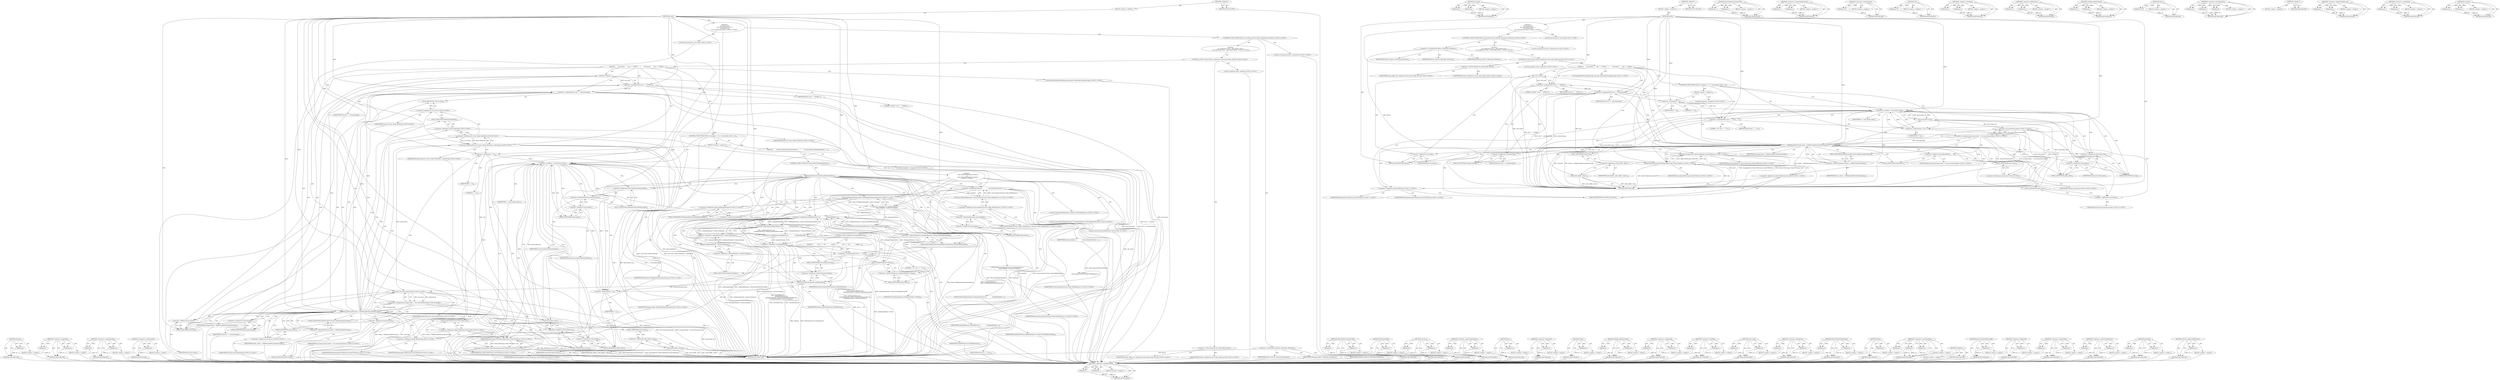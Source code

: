 digraph "ToConst&lt;blink.WebElement&gt;" {
vulnerable_138 [label=<(METHOD,&lt;operator&gt;.assignmentPlus)>];
vulnerable_139 [label=<(PARAM,p1)>];
vulnerable_140 [label=<(PARAM,p2)>];
vulnerable_141 [label=<(BLOCK,&lt;empty&gt;,&lt;empty&gt;)>];
vulnerable_142 [label=<(METHOD_RETURN,ANY)>];
vulnerable_161 [label=<(METHOD,message)>];
vulnerable_162 [label=<(PARAM,p1)>];
vulnerable_163 [label=<(PARAM,p2)>];
vulnerable_164 [label=<(BLOCK,&lt;empty&gt;,&lt;empty&gt;)>];
vulnerable_165 [label=<(METHOD_RETURN,ANY)>];
vulnerable_6 [label=<(METHOD,&lt;global&gt;)<SUB>1</SUB>>];
vulnerable_7 [label=<(BLOCK,&lt;empty&gt;,&lt;empty&gt;)<SUB>1</SUB>>];
vulnerable_8 [label=<(METHOD,Flush)<SUB>1</SUB>>];
vulnerable_9 [label="<(BLOCK,{
  std::string text;
  for (ConsoleLevel level...,{
  std::string text;
  for (ConsoleLevel level...)<SUB>1</SUB>>"];
vulnerable_10 [label="<(LOCAL,std.string text: std.string)<SUB>2</SUB>>"];
vulnerable_11 [label="<(CONTROL_STRUCTURE,FOR,for (ConsoleLevel level:{kError, kWarning, kVerbose}))<SUB>3</SUB>>"];
vulnerable_12 [label=<(&lt;operator&gt;.arrayInitializer,{kError, kWarning, kVerbose})<SUB>3</SUB>>];
vulnerable_13 [label=<(IDENTIFIER,kError,{kError, kWarning, kVerbose})<SUB>3</SUB>>];
vulnerable_14 [label=<(IDENTIFIER,kWarning,{kError, kWarning, kVerbose})<SUB>3</SUB>>];
vulnerable_15 [label=<(IDENTIFIER,kVerbose,{kError, kWarning, kVerbose})<SUB>3</SUB>>];
vulnerable_16 [label="<(LOCAL,ConsoleLevel level: ConsoleLevel)<SUB>3</SUB>>"];
vulnerable_17 [label="<(BLOCK,{
    for (LogEntry&amp; entry : node_buffer_[level...,{
    for (LogEntry&amp; entry : node_buffer_[level...)<SUB>3</SUB>>"];
vulnerable_18 [label="<(CONTROL_STRUCTURE,FOR,for (LogEntry&amp; entry:node_buffer_[level]))<SUB>4</SUB>>"];
vulnerable_19 [label=<(&lt;operator&gt;.indirectIndexAccess,node_buffer_[level])<SUB>4</SUB>>];
vulnerable_20 [label="<(IDENTIFIER,node_buffer_,for (LogEntry&amp; entry:node_buffer_[level]))<SUB>4</SUB>>"];
vulnerable_21 [label="<(IDENTIFIER,level,for (LogEntry&amp; entry:node_buffer_[level]))<SUB>4</SUB>>"];
vulnerable_22 [label="<(LOCAL,LogEntry entry: LogEntry)<SUB>4</SUB>>"];
vulnerable_23 [label=<(BLOCK,{
       text.clear();
       text += &quot;[DOM] &quot;;...,{
       text.clear();
       text += &quot;[DOM] &quot;;...)<SUB>4</SUB>>];
vulnerable_24 [label=<(clear,text.clear())<SUB>5</SUB>>];
vulnerable_25 [label=<(&lt;operator&gt;.fieldAccess,text.clear)<SUB>5</SUB>>];
vulnerable_26 [label=<(IDENTIFIER,text,text.clear())<SUB>5</SUB>>];
vulnerable_27 [label=<(FIELD_IDENTIFIER,clear,clear)<SUB>5</SUB>>];
vulnerable_28 [label=<(&lt;operator&gt;.assignmentPlus,text += &quot;[DOM] &quot;)<SUB>6</SUB>>];
vulnerable_29 [label=<(IDENTIFIER,text,text += &quot;[DOM] &quot;)<SUB>6</SUB>>];
vulnerable_30 [label=<(LITERAL,&quot;[DOM] &quot;,text += &quot;[DOM] &quot;)<SUB>6</SUB>>];
vulnerable_31 [label=<(&lt;operator&gt;.assignmentPlus,text += entry.message)<SUB>7</SUB>>];
vulnerable_32 [label=<(IDENTIFIER,text,text += entry.message)<SUB>7</SUB>>];
vulnerable_33 [label=<(&lt;operator&gt;.fieldAccess,entry.message)<SUB>7</SUB>>];
vulnerable_34 [label=<(IDENTIFIER,entry,text += entry.message)<SUB>7</SUB>>];
vulnerable_35 [label=<(FIELD_IDENTIFIER,message,message)<SUB>7</SUB>>];
vulnerable_36 [label=<(CONTROL_STRUCTURE,FOR,for (unsigned i = 0;i &lt; entry.nodes.size();++i))<SUB>8</SUB>>];
vulnerable_37 [label=<(BLOCK,&lt;empty&gt;,&lt;empty&gt;)<SUB>8</SUB>>];
vulnerable_38 [label="<(LOCAL,unsigned i: unsigned)<SUB>8</SUB>>"];
vulnerable_39 [label=<(&lt;operator&gt;.assignment,i = 0)<SUB>8</SUB>>];
vulnerable_40 [label=<(IDENTIFIER,i,i = 0)<SUB>8</SUB>>];
vulnerable_41 [label=<(LITERAL,0,i = 0)<SUB>8</SUB>>];
vulnerable_42 [label=<(&lt;operator&gt;.lessThan,i &lt; entry.nodes.size())<SUB>8</SUB>>];
vulnerable_43 [label=<(IDENTIFIER,i,i &lt; entry.nodes.size())<SUB>8</SUB>>];
vulnerable_44 [label=<(size,entry.nodes.size())<SUB>8</SUB>>];
vulnerable_45 [label=<(&lt;operator&gt;.fieldAccess,entry.nodes.size)<SUB>8</SUB>>];
vulnerable_46 [label=<(&lt;operator&gt;.fieldAccess,entry.nodes)<SUB>8</SUB>>];
vulnerable_47 [label=<(IDENTIFIER,entry,entry.nodes.size())<SUB>8</SUB>>];
vulnerable_48 [label=<(FIELD_IDENTIFIER,nodes,nodes)<SUB>8</SUB>>];
vulnerable_49 [label=<(FIELD_IDENTIFIER,size,size)<SUB>8</SUB>>];
vulnerable_50 [label=<(&lt;operator&gt;.preIncrement,++i)<SUB>8</SUB>>];
vulnerable_51 [label=<(IDENTIFIER,i,++i)<SUB>8</SUB>>];
vulnerable_52 [label=<(&lt;operator&gt;.assignmentPlus,text += &quot; %o&quot;)<SUB>9</SUB>>];
vulnerable_53 [label=<(IDENTIFIER,text,text += &quot; %o&quot;)<SUB>9</SUB>>];
vulnerable_54 [label=<(LITERAL,&quot; %o&quot;,text += &quot; %o&quot;)<SUB>9</SUB>>];
vulnerable_55 [label="<(LOCAL,blink.WebConsoleMessage message: blink.WebConsoleMessage)<SUB>11</SUB>>"];
vulnerable_56 [label="<(message,message(level, blink::WebString::FromUTF8(text)))<SUB>11</SUB>>"];
vulnerable_57 [label="<(IDENTIFIER,level,message(level, blink::WebString::FromUTF8(text)))<SUB>11</SUB>>"];
vulnerable_58 [label="<(blink.WebString.FromUTF8,blink::WebString::FromUTF8(text))<SUB>11</SUB>>"];
vulnerable_59 [label="<(&lt;operator&gt;.fieldAccess,blink::WebString::FromUTF8)<SUB>11</SUB>>"];
vulnerable_60 [label="<(&lt;operator&gt;.fieldAccess,blink::WebString)<SUB>11</SUB>>"];
vulnerable_61 [label="<(IDENTIFIER,blink,blink::WebString::FromUTF8(text))<SUB>11</SUB>>"];
vulnerable_62 [label="<(IDENTIFIER,WebString,blink::WebString::FromUTF8(text))<SUB>11</SUB>>"];
vulnerable_63 [label=<(FIELD_IDENTIFIER,FromUTF8,FromUTF8)<SUB>11</SUB>>];
vulnerable_64 [label="<(IDENTIFIER,text,blink::WebString::FromUTF8(text))<SUB>11</SUB>>"];
vulnerable_65 [label="<(&lt;operator&gt;.assignment,message.nodes = std::move(entry.nodes))<SUB>12</SUB>>"];
vulnerable_66 [label=<(&lt;operator&gt;.fieldAccess,message.nodes)<SUB>12</SUB>>];
vulnerable_67 [label="<(IDENTIFIER,message,message.nodes = std::move(entry.nodes))<SUB>12</SUB>>"];
vulnerable_68 [label=<(FIELD_IDENTIFIER,nodes,nodes)<SUB>12</SUB>>];
vulnerable_69 [label="<(std.move,std::move(entry.nodes))<SUB>12</SUB>>"];
vulnerable_70 [label="<(&lt;operator&gt;.fieldAccess,std::move)<SUB>12</SUB>>"];
vulnerable_71 [label="<(IDENTIFIER,std,std::move(entry.nodes))<SUB>12</SUB>>"];
vulnerable_72 [label=<(FIELD_IDENTIFIER,move,move)<SUB>12</SUB>>];
vulnerable_73 [label=<(&lt;operator&gt;.fieldAccess,entry.nodes)<SUB>12</SUB>>];
vulnerable_74 [label="<(IDENTIFIER,entry,std::move(entry.nodes))<SUB>12</SUB>>"];
vulnerable_75 [label=<(FIELD_IDENTIFIER,nodes,nodes)<SUB>12</SUB>>];
vulnerable_76 [label=<(AddMessageToConsole,frame_-&gt;AddMessageToConsole(message))<SUB>13</SUB>>];
vulnerable_77 [label=<(&lt;operator&gt;.indirectFieldAccess,frame_-&gt;AddMessageToConsole)<SUB>13</SUB>>];
vulnerable_78 [label=<(IDENTIFIER,frame_,frame_-&gt;AddMessageToConsole(message))<SUB>13</SUB>>];
vulnerable_79 [label=<(FIELD_IDENTIFIER,AddMessageToConsole,AddMessageToConsole)<SUB>13</SUB>>];
vulnerable_80 [label=<(IDENTIFIER,message,frame_-&gt;AddMessageToConsole(message))<SUB>13</SUB>>];
vulnerable_81 [label=<(clear,node_buffer_.clear())<SUB>16</SUB>>];
vulnerable_82 [label=<(&lt;operator&gt;.fieldAccess,node_buffer_.clear)<SUB>16</SUB>>];
vulnerable_83 [label=<(IDENTIFIER,node_buffer_,node_buffer_.clear())<SUB>16</SUB>>];
vulnerable_84 [label=<(FIELD_IDENTIFIER,clear,clear)<SUB>16</SUB>>];
vulnerable_85 [label=<(METHOD_RETURN,void)<SUB>1</SUB>>];
vulnerable_87 [label=<(METHOD_RETURN,ANY)<SUB>1</SUB>>];
vulnerable_166 [label=<(METHOD,blink.WebString.FromUTF8)>];
vulnerable_167 [label=<(PARAM,p1)>];
vulnerable_168 [label=<(PARAM,p2)>];
vulnerable_169 [label=<(BLOCK,&lt;empty&gt;,&lt;empty&gt;)>];
vulnerable_170 [label=<(METHOD_RETURN,ANY)>];
vulnerable_124 [label=<(METHOD,&lt;operator&gt;.indirectIndexAccess)>];
vulnerable_125 [label=<(PARAM,p1)>];
vulnerable_126 [label=<(PARAM,p2)>];
vulnerable_127 [label=<(BLOCK,&lt;empty&gt;,&lt;empty&gt;)>];
vulnerable_128 [label=<(METHOD_RETURN,ANY)>];
vulnerable_157 [label=<(METHOD,&lt;operator&gt;.preIncrement)>];
vulnerable_158 [label=<(PARAM,p1)>];
vulnerable_159 [label=<(BLOCK,&lt;empty&gt;,&lt;empty&gt;)>];
vulnerable_160 [label=<(METHOD_RETURN,ANY)>];
vulnerable_153 [label=<(METHOD,size)>];
vulnerable_154 [label=<(PARAM,p1)>];
vulnerable_155 [label=<(BLOCK,&lt;empty&gt;,&lt;empty&gt;)>];
vulnerable_156 [label=<(METHOD_RETURN,ANY)>];
vulnerable_148 [label=<(METHOD,&lt;operator&gt;.lessThan)>];
vulnerable_149 [label=<(PARAM,p1)>];
vulnerable_150 [label=<(PARAM,p2)>];
vulnerable_151 [label=<(BLOCK,&lt;empty&gt;,&lt;empty&gt;)>];
vulnerable_152 [label=<(METHOD_RETURN,ANY)>];
vulnerable_133 [label=<(METHOD,&lt;operator&gt;.fieldAccess)>];
vulnerable_134 [label=<(PARAM,p1)>];
vulnerable_135 [label=<(PARAM,p2)>];
vulnerable_136 [label=<(BLOCK,&lt;empty&gt;,&lt;empty&gt;)>];
vulnerable_137 [label=<(METHOD_RETURN,ANY)>];
vulnerable_176 [label=<(METHOD,AddMessageToConsole)>];
vulnerable_177 [label=<(PARAM,p1)>];
vulnerable_178 [label=<(PARAM,p2)>];
vulnerable_179 [label=<(BLOCK,&lt;empty&gt;,&lt;empty&gt;)>];
vulnerable_180 [label=<(METHOD_RETURN,ANY)>];
vulnerable_129 [label=<(METHOD,clear)>];
vulnerable_130 [label=<(PARAM,p1)>];
vulnerable_131 [label=<(BLOCK,&lt;empty&gt;,&lt;empty&gt;)>];
vulnerable_132 [label=<(METHOD_RETURN,ANY)>];
vulnerable_118 [label=<(METHOD,&lt;operator&gt;.arrayInitializer)>];
vulnerable_119 [label=<(PARAM,p1)>];
vulnerable_120 [label=<(PARAM,p2)>];
vulnerable_121 [label=<(PARAM,p3)>];
vulnerable_122 [label=<(BLOCK,&lt;empty&gt;,&lt;empty&gt;)>];
vulnerable_123 [label=<(METHOD_RETURN,ANY)>];
vulnerable_112 [label=<(METHOD,&lt;global&gt;)<SUB>1</SUB>>];
vulnerable_113 [label=<(BLOCK,&lt;empty&gt;,&lt;empty&gt;)>];
vulnerable_114 [label=<(METHOD_RETURN,ANY)>];
vulnerable_181 [label=<(METHOD,&lt;operator&gt;.indirectFieldAccess)>];
vulnerable_182 [label=<(PARAM,p1)>];
vulnerable_183 [label=<(PARAM,p2)>];
vulnerable_184 [label=<(BLOCK,&lt;empty&gt;,&lt;empty&gt;)>];
vulnerable_185 [label=<(METHOD_RETURN,ANY)>];
vulnerable_143 [label=<(METHOD,&lt;operator&gt;.assignment)>];
vulnerable_144 [label=<(PARAM,p1)>];
vulnerable_145 [label=<(PARAM,p2)>];
vulnerable_146 [label=<(BLOCK,&lt;empty&gt;,&lt;empty&gt;)>];
vulnerable_147 [label=<(METHOD_RETURN,ANY)>];
vulnerable_171 [label=<(METHOD,std.move)>];
vulnerable_172 [label=<(PARAM,p1)>];
vulnerable_173 [label=<(PARAM,p2)>];
vulnerable_174 [label=<(BLOCK,&lt;empty&gt;,&lt;empty&gt;)>];
vulnerable_175 [label=<(METHOD_RETURN,ANY)>];
fixed_272 [label=<(METHOD,IsEmpty)>];
fixed_273 [label=<(PARAM,p1)>];
fixed_274 [label=<(BLOCK,&lt;empty&gt;,&lt;empty&gt;)>];
fixed_275 [label=<(METHOD_RETURN,ANY)>];
fixed_254 [label=<(METHOD,&lt;operator&gt;.logicalAnd)>];
fixed_255 [label=<(PARAM,p1)>];
fixed_256 [label=<(PARAM,p2)>];
fixed_257 [label=<(BLOCK,&lt;empty&gt;,&lt;empty&gt;)>];
fixed_258 [label=<(METHOD_RETURN,ANY)>];
fixed_209 [label=<(METHOD,&lt;operator&gt;.assignmentPlus)>];
fixed_210 [label=<(PARAM,p1)>];
fixed_211 [label=<(PARAM,p2)>];
fixed_212 [label=<(BLOCK,&lt;empty&gt;,&lt;empty&gt;)>];
fixed_213 [label=<(METHOD_RETURN,ANY)>];
fixed_233 [label=<(METHOD,&lt;operator&gt;.preIncrement)>];
fixed_234 [label=<(PARAM,p1)>];
fixed_235 [label=<(BLOCK,&lt;empty&gt;,&lt;empty&gt;)>];
fixed_236 [label=<(METHOD_RETURN,ANY)>];
fixed_6 [label=<(METHOD,&lt;global&gt;)<SUB>1</SUB>>];
fixed_7 [label=<(BLOCK,&lt;empty&gt;,&lt;empty&gt;)<SUB>1</SUB>>];
fixed_8 [label=<(METHOD,Flush)<SUB>1</SUB>>];
fixed_9 [label="<(BLOCK,{
  std::string text;
  for (ConsoleLevel level...,{
  std::string text;
  for (ConsoleLevel level...)<SUB>1</SUB>>"];
fixed_10 [label="<(LOCAL,std.string text: std.string)<SUB>2</SUB>>"];
fixed_11 [label="<(CONTROL_STRUCTURE,FOR,for (ConsoleLevel level:{kError, kWarning, kVerbose}))<SUB>3</SUB>>"];
fixed_12 [label=<(&lt;operator&gt;.arrayInitializer,{kError, kWarning, kVerbose})<SUB>3</SUB>>];
fixed_13 [label=<(IDENTIFIER,kError,{kError, kWarning, kVerbose})<SUB>3</SUB>>];
fixed_14 [label=<(IDENTIFIER,kWarning,{kError, kWarning, kVerbose})<SUB>3</SUB>>];
fixed_15 [label=<(IDENTIFIER,kVerbose,{kError, kWarning, kVerbose})<SUB>3</SUB>>];
fixed_16 [label="<(LOCAL,ConsoleLevel level: ConsoleLevel)<SUB>3</SUB>>"];
fixed_17 [label="<(BLOCK,{
    for (LogEntry&amp; entry : node_buffer_[level...,{
    for (LogEntry&amp; entry : node_buffer_[level...)<SUB>3</SUB>>"];
fixed_18 [label="<(CONTROL_STRUCTURE,FOR,for (LogEntry&amp; entry:node_buffer_[level]))<SUB>4</SUB>>"];
fixed_19 [label=<(&lt;operator&gt;.indirectIndexAccess,node_buffer_[level])<SUB>4</SUB>>];
fixed_20 [label="<(IDENTIFIER,node_buffer_,for (LogEntry&amp; entry:node_buffer_[level]))<SUB>4</SUB>>"];
fixed_21 [label="<(IDENTIFIER,level,for (LogEntry&amp; entry:node_buffer_[level]))<SUB>4</SUB>>"];
fixed_22 [label="<(LOCAL,LogEntry entry: LogEntry)<SUB>4</SUB>>"];
fixed_23 [label=<(BLOCK,{
       text.clear();
       text += &quot;[DOM] &quot;;...,{
       text.clear();
       text += &quot;[DOM] &quot;;...)<SUB>4</SUB>>];
fixed_24 [label=<(clear,text.clear())<SUB>5</SUB>>];
fixed_25 [label=<(&lt;operator&gt;.fieldAccess,text.clear)<SUB>5</SUB>>];
fixed_26 [label=<(IDENTIFIER,text,text.clear())<SUB>5</SUB>>];
fixed_27 [label=<(FIELD_IDENTIFIER,clear,clear)<SUB>5</SUB>>];
fixed_28 [label=<(&lt;operator&gt;.assignmentPlus,text += &quot;[DOM] &quot;)<SUB>6</SUB>>];
fixed_29 [label=<(IDENTIFIER,text,text += &quot;[DOM] &quot;)<SUB>6</SUB>>];
fixed_30 [label=<(LITERAL,&quot;[DOM] &quot;,text += &quot;[DOM] &quot;)<SUB>6</SUB>>];
fixed_31 [label=<(&lt;operator&gt;.assignmentPlus,text += entry.message)<SUB>7</SUB>>];
fixed_32 [label=<(IDENTIFIER,text,text += entry.message)<SUB>7</SUB>>];
fixed_33 [label=<(&lt;operator&gt;.fieldAccess,entry.message)<SUB>7</SUB>>];
fixed_34 [label=<(IDENTIFIER,entry,text += entry.message)<SUB>7</SUB>>];
fixed_35 [label=<(FIELD_IDENTIFIER,message,message)<SUB>7</SUB>>];
fixed_36 [label="<(&lt;operator&gt;.greaterThan,std::vector&lt;blink::WebNode&gt; nodesToLog)<SUB>9</SUB>>"];
fixed_37 [label="<(&lt;operator&gt;.lessThan,std::vector&lt;blink::WebNode)<SUB>9</SUB>>"];
fixed_38 [label="<(&lt;operator&gt;.fieldAccess,std::vector)<SUB>9</SUB>>"];
fixed_39 [label="<(IDENTIFIER,std,std::vector&lt;blink::WebNode)<SUB>9</SUB>>"];
fixed_40 [label=<(FIELD_IDENTIFIER,vector,vector)<SUB>9</SUB>>];
fixed_41 [label="<(&lt;operator&gt;.fieldAccess,blink::WebNode)<SUB>9</SUB>>"];
fixed_42 [label="<(IDENTIFIER,blink,std::vector&lt;blink::WebNode)<SUB>9</SUB>>"];
fixed_43 [label=<(FIELD_IDENTIFIER,WebNode,WebNode)<SUB>9</SUB>>];
fixed_44 [label="<(IDENTIFIER,nodesToLog,std::vector&lt;blink::WebNode&gt; nodesToLog)<SUB>9</SUB>>"];
fixed_45 [label=<(CONTROL_STRUCTURE,FOR,for (unsigned i = 0;i &lt; entry.nodes.size();++i))<SUB>10</SUB>>];
fixed_46 [label=<(BLOCK,&lt;empty&gt;,&lt;empty&gt;)<SUB>10</SUB>>];
fixed_47 [label="<(LOCAL,unsigned i: unsigned)<SUB>10</SUB>>"];
fixed_48 [label=<(&lt;operator&gt;.assignment,i = 0)<SUB>10</SUB>>];
fixed_49 [label=<(IDENTIFIER,i,i = 0)<SUB>10</SUB>>];
fixed_50 [label=<(LITERAL,0,i = 0)<SUB>10</SUB>>];
fixed_51 [label=<(&lt;operator&gt;.lessThan,i &lt; entry.nodes.size())<SUB>10</SUB>>];
fixed_52 [label=<(IDENTIFIER,i,i &lt; entry.nodes.size())<SUB>10</SUB>>];
fixed_53 [label=<(size,entry.nodes.size())<SUB>10</SUB>>];
fixed_54 [label=<(&lt;operator&gt;.fieldAccess,entry.nodes.size)<SUB>10</SUB>>];
fixed_55 [label=<(&lt;operator&gt;.fieldAccess,entry.nodes)<SUB>10</SUB>>];
fixed_56 [label=<(IDENTIFIER,entry,entry.nodes.size())<SUB>10</SUB>>];
fixed_57 [label=<(FIELD_IDENTIFIER,nodes,nodes)<SUB>10</SUB>>];
fixed_58 [label=<(FIELD_IDENTIFIER,size,size)<SUB>10</SUB>>];
fixed_59 [label=<(&lt;operator&gt;.preIncrement,++i)<SUB>10</SUB>>];
fixed_60 [label=<(IDENTIFIER,i,++i)<SUB>10</SUB>>];
fixed_61 [label=<(BLOCK,{
        if (entry.nodes[i].IsElementNode()) {...,{
        if (entry.nodes[i].IsElementNode()) {...)<SUB>10</SUB>>];
fixed_62 [label=<(CONTROL_STRUCTURE,IF,if (entry.nodes[i].IsElementNode()))<SUB>11</SUB>>];
fixed_63 [label=<(IsElementNode,entry.nodes[i].IsElementNode())<SUB>11</SUB>>];
fixed_64 [label=<(&lt;operator&gt;.fieldAccess,entry.nodes[i].IsElementNode)<SUB>11</SUB>>];
fixed_65 [label=<(&lt;operator&gt;.indirectIndexAccess,entry.nodes[i])<SUB>11</SUB>>];
fixed_66 [label=<(&lt;operator&gt;.fieldAccess,entry.nodes)<SUB>11</SUB>>];
fixed_67 [label=<(IDENTIFIER,entry,entry.nodes[i].IsElementNode())<SUB>11</SUB>>];
fixed_68 [label=<(FIELD_IDENTIFIER,nodes,nodes)<SUB>11</SUB>>];
fixed_69 [label=<(IDENTIFIER,i,entry.nodes[i].IsElementNode())<SUB>11</SUB>>];
fixed_70 [label=<(FIELD_IDENTIFIER,IsElementNode,IsElementNode)<SUB>11</SUB>>];
fixed_71 [label="<(BLOCK,{
          const blink::WebElement element =
 ...,{
          const blink::WebElement element =
 ...)<SUB>11</SUB>>"];
fixed_72 [label="<(LOCAL,const blink.WebElement element: blink.WebElement)<SUB>12</SUB>>"];
fixed_73 [label=<(&lt;operator&gt;.assignment,element =
              entry.nodes[i].ToConst&lt;...)<SUB>12</SUB>>];
fixed_74 [label=<(IDENTIFIER,element,element =
              entry.nodes[i].ToConst&lt;...)<SUB>12</SUB>>];
fixed_75 [label="<(ToConst&lt;blink.WebElement&gt;,entry.nodes[i].ToConst&lt;blink::WebElement&gt;())<SUB>13</SUB>>"];
fixed_76 [label="<(&lt;operator&gt;.fieldAccess,entry.nodes[i].ToConst&lt;blink::WebElement&gt;)<SUB>13</SUB>>"];
fixed_77 [label=<(&lt;operator&gt;.indirectIndexAccess,entry.nodes[i])<SUB>13</SUB>>];
fixed_78 [label=<(&lt;operator&gt;.fieldAccess,entry.nodes)<SUB>13</SUB>>];
fixed_79 [label="<(IDENTIFIER,entry,entry.nodes[i].ToConst&lt;blink::WebElement&gt;())<SUB>13</SUB>>"];
fixed_80 [label=<(FIELD_IDENTIFIER,nodes,nodes)<SUB>13</SUB>>];
fixed_81 [label="<(IDENTIFIER,i,entry.nodes[i].ToConst&lt;blink::WebElement&gt;())<SUB>13</SUB>>"];
fixed_82 [label="<(FIELD_IDENTIFIER,ToConst&lt;blink::WebElement&gt;,ToConst&lt;blink::WebElement&gt;)<SUB>13</SUB>>"];
fixed_83 [label="<(LOCAL,const blink.WebInputElement* webInputElement: blink.WebInputElement*)<SUB>14</SUB>>"];
fixed_84 [label="<(&lt;operator&gt;.assignment,* webInputElement =
              blink::ToWebI...)<SUB>14</SUB>>"];
fixed_85 [label="<(IDENTIFIER,webInputElement,* webInputElement =
              blink::ToWebI...)<SUB>14</SUB>>"];
fixed_86 [label="<(blink.ToWebInputElement,blink::ToWebInputElement(&amp;element))<SUB>15</SUB>>"];
fixed_87 [label="<(&lt;operator&gt;.fieldAccess,blink::ToWebInputElement)<SUB>15</SUB>>"];
fixed_88 [label="<(IDENTIFIER,blink,blink::ToWebInputElement(&amp;element))<SUB>15</SUB>>"];
fixed_89 [label=<(FIELD_IDENTIFIER,ToWebInputElement,ToWebInputElement)<SUB>15</SUB>>];
fixed_90 [label=<(&lt;operator&gt;.addressOf,&amp;element)<SUB>15</SUB>>];
fixed_91 [label="<(IDENTIFIER,element,blink::ToWebInputElement(&amp;element))<SUB>15</SUB>>"];
fixed_92 [label="<(LOCAL,const bool shouldObfuscate: bool)<SUB>19</SUB>>"];
fixed_93 [label=<(&lt;operator&gt;.assignment,shouldObfuscate =
              webInputElement...)<SUB>19</SUB>>];
fixed_94 [label=<(IDENTIFIER,shouldObfuscate,shouldObfuscate =
              webInputElement...)<SUB>19</SUB>>];
fixed_95 [label=<(&lt;operator&gt;.logicalAnd,webInputElement &amp;&amp;
              webInputElemen...)<SUB>20</SUB>>];
fixed_96 [label=<(&lt;operator&gt;.logicalAnd,webInputElement &amp;&amp;
              webInputElemen...)<SUB>20</SUB>>];
fixed_97 [label=<(IDENTIFIER,webInputElement,webInputElement &amp;&amp;
              webInputElemen...)<SUB>20</SUB>>];
fixed_98 [label=<(IsPasswordFieldForAutofill,webInputElement-&gt;IsPasswordFieldForAutofill())<SUB>21</SUB>>];
fixed_99 [label=<(&lt;operator&gt;.indirectFieldAccess,webInputElement-&gt;IsPasswordFieldForAutofill)<SUB>21</SUB>>];
fixed_100 [label=<(IDENTIFIER,webInputElement,webInputElement-&gt;IsPasswordFieldForAutofill())<SUB>21</SUB>>];
fixed_101 [label=<(FIELD_IDENTIFIER,IsPasswordFieldForAutofill,IsPasswordFieldForAutofill)<SUB>21</SUB>>];
fixed_102 [label=<(&lt;operator&gt;.logicalNot,!webInputElement-&gt;Value().IsEmpty())<SUB>22</SUB>>];
fixed_103 [label=<(IsEmpty,webInputElement-&gt;Value().IsEmpty())<SUB>22</SUB>>];
fixed_104 [label=<(&lt;operator&gt;.fieldAccess,webInputElement-&gt;Value().IsEmpty)<SUB>22</SUB>>];
fixed_105 [label=<(Value,webInputElement-&gt;Value())<SUB>22</SUB>>];
fixed_106 [label=<(&lt;operator&gt;.indirectFieldAccess,webInputElement-&gt;Value)<SUB>22</SUB>>];
fixed_107 [label=<(IDENTIFIER,webInputElement,webInputElement-&gt;Value())<SUB>22</SUB>>];
fixed_108 [label=<(FIELD_IDENTIFIER,Value,Value)<SUB>22</SUB>>];
fixed_109 [label=<(FIELD_IDENTIFIER,IsEmpty,IsEmpty)<SUB>22</SUB>>];
fixed_110 [label=<(CONTROL_STRUCTURE,IF,if (!shouldObfuscate))<SUB>24</SUB>>];
fixed_111 [label=<(&lt;operator&gt;.logicalNot,!shouldObfuscate)<SUB>24</SUB>>];
fixed_112 [label=<(IDENTIFIER,shouldObfuscate,!shouldObfuscate)<SUB>24</SUB>>];
fixed_113 [label=<(BLOCK,{
            text += &quot; %o&quot;;
            nodesT...,{
            text += &quot; %o&quot;;
            nodesT...)<SUB>24</SUB>>];
fixed_114 [label=<(&lt;operator&gt;.assignmentPlus,text += &quot; %o&quot;)<SUB>25</SUB>>];
fixed_115 [label=<(IDENTIFIER,text,text += &quot; %o&quot;)<SUB>25</SUB>>];
fixed_116 [label=<(LITERAL,&quot; %o&quot;,text += &quot; %o&quot;)<SUB>25</SUB>>];
fixed_117 [label=<(push_back,nodesToLog.push_back(element))<SUB>26</SUB>>];
fixed_118 [label=<(&lt;operator&gt;.fieldAccess,nodesToLog.push_back)<SUB>26</SUB>>];
fixed_119 [label=<(IDENTIFIER,nodesToLog,nodesToLog.push_back(element))<SUB>26</SUB>>];
fixed_120 [label=<(FIELD_IDENTIFIER,push_back,push_back)<SUB>26</SUB>>];
fixed_121 [label=<(IDENTIFIER,element,nodesToLog.push_back(element))<SUB>26</SUB>>];
fixed_122 [label="<(LOCAL,blink.WebConsoleMessage message: blink.WebConsoleMessage)<SUB>31</SUB>>"];
fixed_123 [label="<(message,message(level, blink::WebString::FromUTF8(text)))<SUB>31</SUB>>"];
fixed_124 [label="<(IDENTIFIER,level,message(level, blink::WebString::FromUTF8(text)))<SUB>31</SUB>>"];
fixed_125 [label="<(blink.WebString.FromUTF8,blink::WebString::FromUTF8(text))<SUB>31</SUB>>"];
fixed_126 [label="<(&lt;operator&gt;.fieldAccess,blink::WebString::FromUTF8)<SUB>31</SUB>>"];
fixed_127 [label="<(&lt;operator&gt;.fieldAccess,blink::WebString)<SUB>31</SUB>>"];
fixed_128 [label="<(IDENTIFIER,blink,blink::WebString::FromUTF8(text))<SUB>31</SUB>>"];
fixed_129 [label="<(IDENTIFIER,WebString,blink::WebString::FromUTF8(text))<SUB>31</SUB>>"];
fixed_130 [label=<(FIELD_IDENTIFIER,FromUTF8,FromUTF8)<SUB>31</SUB>>];
fixed_131 [label="<(IDENTIFIER,text,blink::WebString::FromUTF8(text))<SUB>31</SUB>>"];
fixed_132 [label="<(&lt;operator&gt;.assignment,message.nodes = std::move(nodesToLog))<SUB>32</SUB>>"];
fixed_133 [label=<(&lt;operator&gt;.fieldAccess,message.nodes)<SUB>32</SUB>>];
fixed_134 [label="<(IDENTIFIER,message,message.nodes = std::move(nodesToLog))<SUB>32</SUB>>"];
fixed_135 [label=<(FIELD_IDENTIFIER,nodes,nodes)<SUB>32</SUB>>];
fixed_136 [label="<(std.move,std::move(nodesToLog))<SUB>32</SUB>>"];
fixed_137 [label="<(&lt;operator&gt;.fieldAccess,std::move)<SUB>32</SUB>>"];
fixed_138 [label="<(IDENTIFIER,std,std::move(nodesToLog))<SUB>32</SUB>>"];
fixed_139 [label=<(FIELD_IDENTIFIER,move,move)<SUB>32</SUB>>];
fixed_140 [label="<(IDENTIFIER,nodesToLog,std::move(nodesToLog))<SUB>32</SUB>>"];
fixed_141 [label=<(AddMessageToConsole,frame_-&gt;AddMessageToConsole(message))<SUB>33</SUB>>];
fixed_142 [label=<(&lt;operator&gt;.indirectFieldAccess,frame_-&gt;AddMessageToConsole)<SUB>33</SUB>>];
fixed_143 [label=<(IDENTIFIER,frame_,frame_-&gt;AddMessageToConsole(message))<SUB>33</SUB>>];
fixed_144 [label=<(FIELD_IDENTIFIER,AddMessageToConsole,AddMessageToConsole)<SUB>33</SUB>>];
fixed_145 [label=<(IDENTIFIER,message,frame_-&gt;AddMessageToConsole(message))<SUB>33</SUB>>];
fixed_146 [label=<(clear,node_buffer_.clear())<SUB>36</SUB>>];
fixed_147 [label=<(&lt;operator&gt;.fieldAccess,node_buffer_.clear)<SUB>36</SUB>>];
fixed_148 [label=<(IDENTIFIER,node_buffer_,node_buffer_.clear())<SUB>36</SUB>>];
fixed_149 [label=<(FIELD_IDENTIFIER,clear,clear)<SUB>36</SUB>>];
fixed_150 [label=<(METHOD_RETURN,void)<SUB>1</SUB>>];
fixed_152 [label=<(METHOD_RETURN,ANY)<SUB>1</SUB>>];
fixed_290 [label=<(METHOD,blink.WebString.FromUTF8)>];
fixed_291 [label=<(PARAM,p1)>];
fixed_292 [label=<(PARAM,p2)>];
fixed_293 [label=<(BLOCK,&lt;empty&gt;,&lt;empty&gt;)>];
fixed_294 [label=<(METHOD_RETURN,ANY)>];
fixed_237 [label=<(METHOD,IsElementNode)>];
fixed_238 [label=<(PARAM,p1)>];
fixed_239 [label=<(BLOCK,&lt;empty&gt;,&lt;empty&gt;)>];
fixed_240 [label=<(METHOD_RETURN,ANY)>];
fixed_295 [label=<(METHOD,std.move)>];
fixed_296 [label=<(PARAM,p1)>];
fixed_297 [label=<(PARAM,p2)>];
fixed_298 [label=<(BLOCK,&lt;empty&gt;,&lt;empty&gt;)>];
fixed_299 [label=<(METHOD_RETURN,ANY)>];
fixed_195 [label=<(METHOD,&lt;operator&gt;.indirectIndexAccess)>];
fixed_196 [label=<(PARAM,p1)>];
fixed_197 [label=<(PARAM,p2)>];
fixed_198 [label=<(BLOCK,&lt;empty&gt;,&lt;empty&gt;)>];
fixed_199 [label=<(METHOD_RETURN,ANY)>];
fixed_229 [label=<(METHOD,size)>];
fixed_230 [label=<(PARAM,p1)>];
fixed_231 [label=<(BLOCK,&lt;empty&gt;,&lt;empty&gt;)>];
fixed_232 [label=<(METHOD_RETURN,ANY)>];
fixed_268 [label=<(METHOD,&lt;operator&gt;.logicalNot)>];
fixed_269 [label=<(PARAM,p1)>];
fixed_270 [label=<(BLOCK,&lt;empty&gt;,&lt;empty&gt;)>];
fixed_271 [label=<(METHOD_RETURN,ANY)>];
fixed_276 [label=<(METHOD,Value)>];
fixed_277 [label=<(PARAM,p1)>];
fixed_278 [label=<(BLOCK,&lt;empty&gt;,&lt;empty&gt;)>];
fixed_279 [label=<(METHOD_RETURN,ANY)>];
fixed_300 [label=<(METHOD,AddMessageToConsole)>];
fixed_301 [label=<(PARAM,p1)>];
fixed_302 [label=<(PARAM,p2)>];
fixed_303 [label=<(BLOCK,&lt;empty&gt;,&lt;empty&gt;)>];
fixed_304 [label=<(METHOD_RETURN,ANY)>];
fixed_224 [label=<(METHOD,&lt;operator&gt;.assignment)>];
fixed_225 [label=<(PARAM,p1)>];
fixed_226 [label=<(PARAM,p2)>];
fixed_227 [label=<(BLOCK,&lt;empty&gt;,&lt;empty&gt;)>];
fixed_228 [label=<(METHOD_RETURN,ANY)>];
fixed_219 [label=<(METHOD,&lt;operator&gt;.lessThan)>];
fixed_220 [label=<(PARAM,p1)>];
fixed_221 [label=<(PARAM,p2)>];
fixed_222 [label=<(BLOCK,&lt;empty&gt;,&lt;empty&gt;)>];
fixed_223 [label=<(METHOD_RETURN,ANY)>];
fixed_280 [label=<(METHOD,push_back)>];
fixed_281 [label=<(PARAM,p1)>];
fixed_282 [label=<(PARAM,p2)>];
fixed_283 [label=<(BLOCK,&lt;empty&gt;,&lt;empty&gt;)>];
fixed_284 [label=<(METHOD_RETURN,ANY)>];
fixed_204 [label=<(METHOD,&lt;operator&gt;.fieldAccess)>];
fixed_205 [label=<(PARAM,p1)>];
fixed_206 [label=<(PARAM,p2)>];
fixed_207 [label=<(BLOCK,&lt;empty&gt;,&lt;empty&gt;)>];
fixed_208 [label=<(METHOD_RETURN,ANY)>];
fixed_245 [label=<(METHOD,blink.ToWebInputElement)>];
fixed_246 [label=<(PARAM,p1)>];
fixed_247 [label=<(PARAM,p2)>];
fixed_248 [label=<(BLOCK,&lt;empty&gt;,&lt;empty&gt;)>];
fixed_249 [label=<(METHOD_RETURN,ANY)>];
fixed_200 [label=<(METHOD,clear)>];
fixed_201 [label=<(PARAM,p1)>];
fixed_202 [label=<(BLOCK,&lt;empty&gt;,&lt;empty&gt;)>];
fixed_203 [label=<(METHOD_RETURN,ANY)>];
fixed_189 [label=<(METHOD,&lt;operator&gt;.arrayInitializer)>];
fixed_190 [label=<(PARAM,p1)>];
fixed_191 [label=<(PARAM,p2)>];
fixed_192 [label=<(PARAM,p3)>];
fixed_193 [label=<(BLOCK,&lt;empty&gt;,&lt;empty&gt;)>];
fixed_194 [label=<(METHOD_RETURN,ANY)>];
fixed_183 [label=<(METHOD,&lt;global&gt;)<SUB>1</SUB>>];
fixed_184 [label=<(BLOCK,&lt;empty&gt;,&lt;empty&gt;)>];
fixed_185 [label=<(METHOD_RETURN,ANY)>];
fixed_259 [label=<(METHOD,IsPasswordFieldForAutofill)>];
fixed_260 [label=<(PARAM,p1)>];
fixed_261 [label=<(BLOCK,&lt;empty&gt;,&lt;empty&gt;)>];
fixed_262 [label=<(METHOD_RETURN,ANY)>];
fixed_250 [label=<(METHOD,&lt;operator&gt;.addressOf)>];
fixed_251 [label=<(PARAM,p1)>];
fixed_252 [label=<(BLOCK,&lt;empty&gt;,&lt;empty&gt;)>];
fixed_253 [label=<(METHOD_RETURN,ANY)>];
fixed_214 [label=<(METHOD,&lt;operator&gt;.greaterThan)>];
fixed_215 [label=<(PARAM,p1)>];
fixed_216 [label=<(PARAM,p2)>];
fixed_217 [label=<(BLOCK,&lt;empty&gt;,&lt;empty&gt;)>];
fixed_218 [label=<(METHOD_RETURN,ANY)>];
fixed_263 [label=<(METHOD,&lt;operator&gt;.indirectFieldAccess)>];
fixed_264 [label=<(PARAM,p1)>];
fixed_265 [label=<(PARAM,p2)>];
fixed_266 [label=<(BLOCK,&lt;empty&gt;,&lt;empty&gt;)>];
fixed_267 [label=<(METHOD_RETURN,ANY)>];
fixed_285 [label=<(METHOD,message)>];
fixed_286 [label=<(PARAM,p1)>];
fixed_287 [label=<(PARAM,p2)>];
fixed_288 [label=<(BLOCK,&lt;empty&gt;,&lt;empty&gt;)>];
fixed_289 [label=<(METHOD_RETURN,ANY)>];
fixed_241 [label=<(METHOD,ToConst&lt;blink.WebElement&gt;)>];
fixed_242 [label=<(PARAM,p1)>];
fixed_243 [label=<(BLOCK,&lt;empty&gt;,&lt;empty&gt;)>];
fixed_244 [label=<(METHOD_RETURN,ANY)>];
vulnerable_138 -> vulnerable_139  [key=0, label="AST: "];
vulnerable_138 -> vulnerable_139  [key=1, label="DDG: "];
vulnerable_138 -> vulnerable_141  [key=0, label="AST: "];
vulnerable_138 -> vulnerable_140  [key=0, label="AST: "];
vulnerable_138 -> vulnerable_140  [key=1, label="DDG: "];
vulnerable_138 -> vulnerable_142  [key=0, label="AST: "];
vulnerable_138 -> vulnerable_142  [key=1, label="CFG: "];
vulnerable_139 -> vulnerable_142  [key=0, label="DDG: p1"];
vulnerable_140 -> vulnerable_142  [key=0, label="DDG: p2"];
vulnerable_161 -> vulnerable_162  [key=0, label="AST: "];
vulnerable_161 -> vulnerable_162  [key=1, label="DDG: "];
vulnerable_161 -> vulnerable_164  [key=0, label="AST: "];
vulnerable_161 -> vulnerable_163  [key=0, label="AST: "];
vulnerable_161 -> vulnerable_163  [key=1, label="DDG: "];
vulnerable_161 -> vulnerable_165  [key=0, label="AST: "];
vulnerable_161 -> vulnerable_165  [key=1, label="CFG: "];
vulnerable_162 -> vulnerable_165  [key=0, label="DDG: p1"];
vulnerable_163 -> vulnerable_165  [key=0, label="DDG: p2"];
vulnerable_6 -> vulnerable_7  [key=0, label="AST: "];
vulnerable_6 -> vulnerable_87  [key=0, label="AST: "];
vulnerable_6 -> vulnerable_87  [key=1, label="CFG: "];
vulnerable_7 -> vulnerable_8  [key=0, label="AST: "];
vulnerable_8 -> vulnerable_9  [key=0, label="AST: "];
vulnerable_8 -> vulnerable_85  [key=0, label="AST: "];
vulnerable_8 -> vulnerable_27  [key=0, label="CFG: "];
vulnerable_8 -> vulnerable_28  [key=0, label="DDG: "];
vulnerable_8 -> vulnerable_31  [key=0, label="DDG: "];
vulnerable_8 -> vulnerable_52  [key=0, label="DDG: "];
vulnerable_8 -> vulnerable_56  [key=0, label="DDG: "];
vulnerable_8 -> vulnerable_76  [key=0, label="DDG: "];
vulnerable_8 -> vulnerable_39  [key=0, label="DDG: "];
vulnerable_8 -> vulnerable_42  [key=0, label="DDG: "];
vulnerable_8 -> vulnerable_50  [key=0, label="DDG: "];
vulnerable_8 -> vulnerable_58  [key=0, label="DDG: "];
vulnerable_9 -> vulnerable_10  [key=0, label="AST: "];
vulnerable_9 -> vulnerable_11  [key=0, label="AST: "];
vulnerable_9 -> vulnerable_81  [key=0, label="AST: "];
vulnerable_11 -> vulnerable_12  [key=0, label="AST: "];
vulnerable_11 -> vulnerable_16  [key=0, label="AST: "];
vulnerable_11 -> vulnerable_17  [key=0, label="AST: "];
vulnerable_12 -> vulnerable_13  [key=0, label="AST: "];
vulnerable_12 -> vulnerable_14  [key=0, label="AST: "];
vulnerable_12 -> vulnerable_15  [key=0, label="AST: "];
vulnerable_12 -> vulnerable_85  [key=0, label="DDG: kError"];
vulnerable_17 -> vulnerable_18  [key=0, label="AST: "];
vulnerable_18 -> vulnerable_19  [key=0, label="AST: "];
vulnerable_18 -> vulnerable_22  [key=0, label="AST: "];
vulnerable_18 -> vulnerable_23  [key=0, label="AST: "];
vulnerable_19 -> vulnerable_20  [key=0, label="AST: "];
vulnerable_19 -> vulnerable_21  [key=0, label="AST: "];
vulnerable_23 -> vulnerable_24  [key=0, label="AST: "];
vulnerable_23 -> vulnerable_28  [key=0, label="AST: "];
vulnerable_23 -> vulnerable_31  [key=0, label="AST: "];
vulnerable_23 -> vulnerable_36  [key=0, label="AST: "];
vulnerable_23 -> vulnerable_55  [key=0, label="AST: "];
vulnerable_23 -> vulnerable_56  [key=0, label="AST: "];
vulnerable_23 -> vulnerable_65  [key=0, label="AST: "];
vulnerable_23 -> vulnerable_76  [key=0, label="AST: "];
vulnerable_24 -> vulnerable_25  [key=0, label="AST: "];
vulnerable_24 -> vulnerable_28  [key=0, label="CFG: "];
vulnerable_24 -> vulnerable_28  [key=1, label="DDG: text.clear"];
vulnerable_24 -> vulnerable_85  [key=0, label="DDG: text.clear()"];
vulnerable_25 -> vulnerable_26  [key=0, label="AST: "];
vulnerable_25 -> vulnerable_27  [key=0, label="AST: "];
vulnerable_25 -> vulnerable_24  [key=0, label="CFG: "];
vulnerable_27 -> vulnerable_25  [key=0, label="CFG: "];
vulnerable_28 -> vulnerable_29  [key=0, label="AST: "];
vulnerable_28 -> vulnerable_30  [key=0, label="AST: "];
vulnerable_28 -> vulnerable_35  [key=0, label="CFG: "];
vulnerable_28 -> vulnerable_85  [key=0, label="DDG: text += &quot;[DOM] &quot;"];
vulnerable_28 -> vulnerable_31  [key=0, label="DDG: text"];
vulnerable_31 -> vulnerable_32  [key=0, label="AST: "];
vulnerable_31 -> vulnerable_33  [key=0, label="AST: "];
vulnerable_31 -> vulnerable_39  [key=0, label="CFG: "];
vulnerable_31 -> vulnerable_85  [key=0, label="DDG: entry.message"];
vulnerable_31 -> vulnerable_85  [key=1, label="DDG: text += entry.message"];
vulnerable_31 -> vulnerable_52  [key=0, label="DDG: text"];
vulnerable_31 -> vulnerable_58  [key=0, label="DDG: text"];
vulnerable_33 -> vulnerable_34  [key=0, label="AST: "];
vulnerable_33 -> vulnerable_35  [key=0, label="AST: "];
vulnerable_33 -> vulnerable_31  [key=0, label="CFG: "];
vulnerable_35 -> vulnerable_33  [key=0, label="CFG: "];
vulnerable_36 -> vulnerable_37  [key=0, label="AST: "];
vulnerable_36 -> vulnerable_42  [key=0, label="AST: "];
vulnerable_36 -> vulnerable_50  [key=0, label="AST: "];
vulnerable_36 -> vulnerable_52  [key=0, label="AST: "];
vulnerable_37 -> vulnerable_38  [key=0, label="AST: "];
vulnerable_37 -> vulnerable_39  [key=0, label="AST: "];
vulnerable_39 -> vulnerable_40  [key=0, label="AST: "];
vulnerable_39 -> vulnerable_41  [key=0, label="AST: "];
vulnerable_39 -> vulnerable_48  [key=0, label="CFG: "];
vulnerable_39 -> vulnerable_85  [key=0, label="DDG: i = 0"];
vulnerable_39 -> vulnerable_42  [key=0, label="DDG: i"];
vulnerable_42 -> vulnerable_43  [key=0, label="AST: "];
vulnerable_42 -> vulnerable_44  [key=0, label="AST: "];
vulnerable_42 -> vulnerable_44  [key=1, label="CDG: "];
vulnerable_42 -> vulnerable_52  [key=0, label="CFG: "];
vulnerable_42 -> vulnerable_52  [key=1, label="CDG: "];
vulnerable_42 -> vulnerable_60  [key=0, label="CFG: "];
vulnerable_42 -> vulnerable_85  [key=0, label="DDG: i"];
vulnerable_42 -> vulnerable_85  [key=1, label="DDG: entry.nodes.size()"];
vulnerable_42 -> vulnerable_85  [key=2, label="DDG: i &lt; entry.nodes.size()"];
vulnerable_42 -> vulnerable_50  [key=0, label="DDG: i"];
vulnerable_42 -> vulnerable_50  [key=1, label="CDG: "];
vulnerable_42 -> vulnerable_48  [key=0, label="CDG: "];
vulnerable_42 -> vulnerable_49  [key=0, label="CDG: "];
vulnerable_42 -> vulnerable_42  [key=0, label="CDG: "];
vulnerable_42 -> vulnerable_46  [key=0, label="CDG: "];
vulnerable_42 -> vulnerable_45  [key=0, label="CDG: "];
vulnerable_44 -> vulnerable_45  [key=0, label="AST: "];
vulnerable_44 -> vulnerable_42  [key=0, label="CFG: "];
vulnerable_44 -> vulnerable_42  [key=1, label="DDG: entry.nodes.size"];
vulnerable_44 -> vulnerable_85  [key=0, label="DDG: entry.nodes.size"];
vulnerable_44 -> vulnerable_69  [key=0, label="DDG: entry.nodes.size"];
vulnerable_45 -> vulnerable_46  [key=0, label="AST: "];
vulnerable_45 -> vulnerable_49  [key=0, label="AST: "];
vulnerable_45 -> vulnerable_44  [key=0, label="CFG: "];
vulnerable_46 -> vulnerable_47  [key=0, label="AST: "];
vulnerable_46 -> vulnerable_48  [key=0, label="AST: "];
vulnerable_46 -> vulnerable_49  [key=0, label="CFG: "];
vulnerable_48 -> vulnerable_46  [key=0, label="CFG: "];
vulnerable_49 -> vulnerable_45  [key=0, label="CFG: "];
vulnerable_50 -> vulnerable_51  [key=0, label="AST: "];
vulnerable_50 -> vulnerable_48  [key=0, label="CFG: "];
vulnerable_50 -> vulnerable_85  [key=0, label="DDG: ++i"];
vulnerable_50 -> vulnerable_42  [key=0, label="DDG: i"];
vulnerable_52 -> vulnerable_53  [key=0, label="AST: "];
vulnerable_52 -> vulnerable_54  [key=0, label="AST: "];
vulnerable_52 -> vulnerable_50  [key=0, label="CFG: "];
vulnerable_52 -> vulnerable_85  [key=0, label="DDG: text += &quot; %o&quot;"];
vulnerable_52 -> vulnerable_58  [key=0, label="DDG: text"];
vulnerable_56 -> vulnerable_57  [key=0, label="AST: "];
vulnerable_56 -> vulnerable_58  [key=0, label="AST: "];
vulnerable_56 -> vulnerable_68  [key=0, label="CFG: "];
vulnerable_56 -> vulnerable_85  [key=0, label="DDG: level"];
vulnerable_56 -> vulnerable_85  [key=1, label="DDG: blink::WebString::FromUTF8(text)"];
vulnerable_56 -> vulnerable_85  [key=2, label="DDG: message(level, blink::WebString::FromUTF8(text))"];
vulnerable_58 -> vulnerable_59  [key=0, label="AST: "];
vulnerable_58 -> vulnerable_64  [key=0, label="AST: "];
vulnerable_58 -> vulnerable_56  [key=0, label="CFG: "];
vulnerable_58 -> vulnerable_56  [key=1, label="DDG: blink::WebString::FromUTF8"];
vulnerable_58 -> vulnerable_56  [key=2, label="DDG: text"];
vulnerable_58 -> vulnerable_85  [key=0, label="DDG: blink::WebString::FromUTF8"];
vulnerable_58 -> vulnerable_85  [key=1, label="DDG: text"];
vulnerable_59 -> vulnerable_60  [key=0, label="AST: "];
vulnerable_59 -> vulnerable_63  [key=0, label="AST: "];
vulnerable_59 -> vulnerable_58  [key=0, label="CFG: "];
vulnerable_60 -> vulnerable_61  [key=0, label="AST: "];
vulnerable_60 -> vulnerable_62  [key=0, label="AST: "];
vulnerable_60 -> vulnerable_63  [key=0, label="CFG: "];
vulnerable_63 -> vulnerable_59  [key=0, label="CFG: "];
vulnerable_65 -> vulnerable_66  [key=0, label="AST: "];
vulnerable_65 -> vulnerable_69  [key=0, label="AST: "];
vulnerable_65 -> vulnerable_79  [key=0, label="CFG: "];
vulnerable_65 -> vulnerable_85  [key=0, label="DDG: std::move(entry.nodes)"];
vulnerable_65 -> vulnerable_85  [key=1, label="DDG: message.nodes = std::move(entry.nodes)"];
vulnerable_65 -> vulnerable_76  [key=0, label="DDG: message.nodes"];
vulnerable_66 -> vulnerable_67  [key=0, label="AST: "];
vulnerable_66 -> vulnerable_68  [key=0, label="AST: "];
vulnerable_66 -> vulnerable_72  [key=0, label="CFG: "];
vulnerable_68 -> vulnerable_66  [key=0, label="CFG: "];
vulnerable_69 -> vulnerable_70  [key=0, label="AST: "];
vulnerable_69 -> vulnerable_73  [key=0, label="AST: "];
vulnerable_69 -> vulnerable_65  [key=0, label="CFG: "];
vulnerable_69 -> vulnerable_65  [key=1, label="DDG: std::move"];
vulnerable_69 -> vulnerable_65  [key=2, label="DDG: entry.nodes"];
vulnerable_69 -> vulnerable_85  [key=0, label="DDG: std::move"];
vulnerable_69 -> vulnerable_85  [key=1, label="DDG: entry.nodes"];
vulnerable_70 -> vulnerable_71  [key=0, label="AST: "];
vulnerable_70 -> vulnerable_72  [key=0, label="AST: "];
vulnerable_70 -> vulnerable_75  [key=0, label="CFG: "];
vulnerable_72 -> vulnerable_70  [key=0, label="CFG: "];
vulnerable_73 -> vulnerable_74  [key=0, label="AST: "];
vulnerable_73 -> vulnerable_75  [key=0, label="AST: "];
vulnerable_73 -> vulnerable_69  [key=0, label="CFG: "];
vulnerable_75 -> vulnerable_73  [key=0, label="CFG: "];
vulnerable_76 -> vulnerable_77  [key=0, label="AST: "];
vulnerable_76 -> vulnerable_77  [key=1, label="CDG: "];
vulnerable_76 -> vulnerable_80  [key=0, label="AST: "];
vulnerable_76 -> vulnerable_27  [key=0, label="CFG: "];
vulnerable_76 -> vulnerable_27  [key=1, label="CDG: "];
vulnerable_76 -> vulnerable_84  [key=0, label="CFG: "];
vulnerable_76 -> vulnerable_85  [key=0, label="DDG: frame_-&gt;AddMessageToConsole"];
vulnerable_76 -> vulnerable_85  [key=1, label="DDG: message"];
vulnerable_76 -> vulnerable_85  [key=2, label="DDG: frame_-&gt;AddMessageToConsole(message)"];
vulnerable_76 -> vulnerable_48  [key=0, label="CDG: "];
vulnerable_76 -> vulnerable_68  [key=0, label="CDG: "];
vulnerable_76 -> vulnerable_49  [key=0, label="CDG: "];
vulnerable_76 -> vulnerable_60  [key=0, label="CDG: "];
vulnerable_76 -> vulnerable_73  [key=0, label="CDG: "];
vulnerable_76 -> vulnerable_42  [key=0, label="CDG: "];
vulnerable_76 -> vulnerable_28  [key=0, label="CDG: "];
vulnerable_76 -> vulnerable_66  [key=0, label="CDG: "];
vulnerable_76 -> vulnerable_75  [key=0, label="CDG: "];
vulnerable_76 -> vulnerable_46  [key=0, label="CDG: "];
vulnerable_76 -> vulnerable_25  [key=0, label="CDG: "];
vulnerable_76 -> vulnerable_72  [key=0, label="CDG: "];
vulnerable_76 -> vulnerable_56  [key=0, label="CDG: "];
vulnerable_76 -> vulnerable_69  [key=0, label="CDG: "];
vulnerable_76 -> vulnerable_45  [key=0, label="CDG: "];
vulnerable_76 -> vulnerable_76  [key=0, label="CDG: "];
vulnerable_76 -> vulnerable_65  [key=0, label="CDG: "];
vulnerable_76 -> vulnerable_59  [key=0, label="CDG: "];
vulnerable_76 -> vulnerable_44  [key=0, label="CDG: "];
vulnerable_76 -> vulnerable_35  [key=0, label="CDG: "];
vulnerable_76 -> vulnerable_79  [key=0, label="CDG: "];
vulnerable_76 -> vulnerable_24  [key=0, label="CDG: "];
vulnerable_76 -> vulnerable_58  [key=0, label="CDG: "];
vulnerable_76 -> vulnerable_33  [key=0, label="CDG: "];
vulnerable_76 -> vulnerable_70  [key=0, label="CDG: "];
vulnerable_76 -> vulnerable_63  [key=0, label="CDG: "];
vulnerable_76 -> vulnerable_39  [key=0, label="CDG: "];
vulnerable_76 -> vulnerable_31  [key=0, label="CDG: "];
vulnerable_77 -> vulnerable_78  [key=0, label="AST: "];
vulnerable_77 -> vulnerable_79  [key=0, label="AST: "];
vulnerable_77 -> vulnerable_76  [key=0, label="CFG: "];
vulnerable_79 -> vulnerable_77  [key=0, label="CFG: "];
vulnerable_81 -> vulnerable_82  [key=0, label="AST: "];
vulnerable_81 -> vulnerable_85  [key=0, label="CFG: "];
vulnerable_81 -> vulnerable_85  [key=1, label="DDG: node_buffer_.clear"];
vulnerable_81 -> vulnerable_85  [key=2, label="DDG: node_buffer_.clear()"];
vulnerable_82 -> vulnerable_83  [key=0, label="AST: "];
vulnerable_82 -> vulnerable_84  [key=0, label="AST: "];
vulnerable_82 -> vulnerable_81  [key=0, label="CFG: "];
vulnerable_84 -> vulnerable_82  [key=0, label="CFG: "];
vulnerable_166 -> vulnerable_167  [key=0, label="AST: "];
vulnerable_166 -> vulnerable_167  [key=1, label="DDG: "];
vulnerable_166 -> vulnerable_169  [key=0, label="AST: "];
vulnerable_166 -> vulnerable_168  [key=0, label="AST: "];
vulnerable_166 -> vulnerable_168  [key=1, label="DDG: "];
vulnerable_166 -> vulnerable_170  [key=0, label="AST: "];
vulnerable_166 -> vulnerable_170  [key=1, label="CFG: "];
vulnerable_167 -> vulnerable_170  [key=0, label="DDG: p1"];
vulnerable_168 -> vulnerable_170  [key=0, label="DDG: p2"];
vulnerable_124 -> vulnerable_125  [key=0, label="AST: "];
vulnerable_124 -> vulnerable_125  [key=1, label="DDG: "];
vulnerable_124 -> vulnerable_127  [key=0, label="AST: "];
vulnerable_124 -> vulnerable_126  [key=0, label="AST: "];
vulnerable_124 -> vulnerable_126  [key=1, label="DDG: "];
vulnerable_124 -> vulnerable_128  [key=0, label="AST: "];
vulnerable_124 -> vulnerable_128  [key=1, label="CFG: "];
vulnerable_125 -> vulnerable_128  [key=0, label="DDG: p1"];
vulnerable_126 -> vulnerable_128  [key=0, label="DDG: p2"];
vulnerable_157 -> vulnerable_158  [key=0, label="AST: "];
vulnerable_157 -> vulnerable_158  [key=1, label="DDG: "];
vulnerable_157 -> vulnerable_159  [key=0, label="AST: "];
vulnerable_157 -> vulnerable_160  [key=0, label="AST: "];
vulnerable_157 -> vulnerable_160  [key=1, label="CFG: "];
vulnerable_158 -> vulnerable_160  [key=0, label="DDG: p1"];
vulnerable_153 -> vulnerable_154  [key=0, label="AST: "];
vulnerable_153 -> vulnerable_154  [key=1, label="DDG: "];
vulnerable_153 -> vulnerable_155  [key=0, label="AST: "];
vulnerable_153 -> vulnerable_156  [key=0, label="AST: "];
vulnerable_153 -> vulnerable_156  [key=1, label="CFG: "];
vulnerable_154 -> vulnerable_156  [key=0, label="DDG: p1"];
vulnerable_148 -> vulnerable_149  [key=0, label="AST: "];
vulnerable_148 -> vulnerable_149  [key=1, label="DDG: "];
vulnerable_148 -> vulnerable_151  [key=0, label="AST: "];
vulnerable_148 -> vulnerable_150  [key=0, label="AST: "];
vulnerable_148 -> vulnerable_150  [key=1, label="DDG: "];
vulnerable_148 -> vulnerable_152  [key=0, label="AST: "];
vulnerable_148 -> vulnerable_152  [key=1, label="CFG: "];
vulnerable_149 -> vulnerable_152  [key=0, label="DDG: p1"];
vulnerable_150 -> vulnerable_152  [key=0, label="DDG: p2"];
vulnerable_133 -> vulnerable_134  [key=0, label="AST: "];
vulnerable_133 -> vulnerable_134  [key=1, label="DDG: "];
vulnerable_133 -> vulnerable_136  [key=0, label="AST: "];
vulnerable_133 -> vulnerable_135  [key=0, label="AST: "];
vulnerable_133 -> vulnerable_135  [key=1, label="DDG: "];
vulnerable_133 -> vulnerable_137  [key=0, label="AST: "];
vulnerable_133 -> vulnerable_137  [key=1, label="CFG: "];
vulnerable_134 -> vulnerable_137  [key=0, label="DDG: p1"];
vulnerable_135 -> vulnerable_137  [key=0, label="DDG: p2"];
vulnerable_176 -> vulnerable_177  [key=0, label="AST: "];
vulnerable_176 -> vulnerable_177  [key=1, label="DDG: "];
vulnerable_176 -> vulnerable_179  [key=0, label="AST: "];
vulnerable_176 -> vulnerable_178  [key=0, label="AST: "];
vulnerable_176 -> vulnerable_178  [key=1, label="DDG: "];
vulnerable_176 -> vulnerable_180  [key=0, label="AST: "];
vulnerable_176 -> vulnerable_180  [key=1, label="CFG: "];
vulnerable_177 -> vulnerable_180  [key=0, label="DDG: p1"];
vulnerable_178 -> vulnerable_180  [key=0, label="DDG: p2"];
vulnerable_129 -> vulnerable_130  [key=0, label="AST: "];
vulnerable_129 -> vulnerable_130  [key=1, label="DDG: "];
vulnerable_129 -> vulnerable_131  [key=0, label="AST: "];
vulnerable_129 -> vulnerable_132  [key=0, label="AST: "];
vulnerable_129 -> vulnerable_132  [key=1, label="CFG: "];
vulnerable_130 -> vulnerable_132  [key=0, label="DDG: p1"];
vulnerable_118 -> vulnerable_119  [key=0, label="AST: "];
vulnerable_118 -> vulnerable_119  [key=1, label="DDG: "];
vulnerable_118 -> vulnerable_122  [key=0, label="AST: "];
vulnerable_118 -> vulnerable_120  [key=0, label="AST: "];
vulnerable_118 -> vulnerable_120  [key=1, label="DDG: "];
vulnerable_118 -> vulnerable_123  [key=0, label="AST: "];
vulnerable_118 -> vulnerable_123  [key=1, label="CFG: "];
vulnerable_118 -> vulnerable_121  [key=0, label="AST: "];
vulnerable_118 -> vulnerable_121  [key=1, label="DDG: "];
vulnerable_119 -> vulnerable_123  [key=0, label="DDG: p1"];
vulnerable_120 -> vulnerable_123  [key=0, label="DDG: p2"];
vulnerable_121 -> vulnerable_123  [key=0, label="DDG: p3"];
vulnerable_112 -> vulnerable_113  [key=0, label="AST: "];
vulnerable_112 -> vulnerable_114  [key=0, label="AST: "];
vulnerable_112 -> vulnerable_114  [key=1, label="CFG: "];
vulnerable_181 -> vulnerable_182  [key=0, label="AST: "];
vulnerable_181 -> vulnerable_182  [key=1, label="DDG: "];
vulnerable_181 -> vulnerable_184  [key=0, label="AST: "];
vulnerable_181 -> vulnerable_183  [key=0, label="AST: "];
vulnerable_181 -> vulnerable_183  [key=1, label="DDG: "];
vulnerable_181 -> vulnerable_185  [key=0, label="AST: "];
vulnerable_181 -> vulnerable_185  [key=1, label="CFG: "];
vulnerable_182 -> vulnerable_185  [key=0, label="DDG: p1"];
vulnerable_183 -> vulnerable_185  [key=0, label="DDG: p2"];
vulnerable_143 -> vulnerable_144  [key=0, label="AST: "];
vulnerable_143 -> vulnerable_144  [key=1, label="DDG: "];
vulnerable_143 -> vulnerable_146  [key=0, label="AST: "];
vulnerable_143 -> vulnerable_145  [key=0, label="AST: "];
vulnerable_143 -> vulnerable_145  [key=1, label="DDG: "];
vulnerable_143 -> vulnerable_147  [key=0, label="AST: "];
vulnerable_143 -> vulnerable_147  [key=1, label="CFG: "];
vulnerable_144 -> vulnerable_147  [key=0, label="DDG: p1"];
vulnerable_145 -> vulnerable_147  [key=0, label="DDG: p2"];
vulnerable_171 -> vulnerable_172  [key=0, label="AST: "];
vulnerable_171 -> vulnerable_172  [key=1, label="DDG: "];
vulnerable_171 -> vulnerable_174  [key=0, label="AST: "];
vulnerable_171 -> vulnerable_173  [key=0, label="AST: "];
vulnerable_171 -> vulnerable_173  [key=1, label="DDG: "];
vulnerable_171 -> vulnerable_175  [key=0, label="AST: "];
vulnerable_171 -> vulnerable_175  [key=1, label="CFG: "];
vulnerable_172 -> vulnerable_175  [key=0, label="DDG: p1"];
vulnerable_173 -> vulnerable_175  [key=0, label="DDG: p2"];
fixed_272 -> fixed_273  [key=0, label="AST: "];
fixed_272 -> fixed_273  [key=1, label="DDG: "];
fixed_272 -> fixed_274  [key=0, label="AST: "];
fixed_272 -> fixed_275  [key=0, label="AST: "];
fixed_272 -> fixed_275  [key=1, label="CFG: "];
fixed_273 -> fixed_275  [key=0, label="DDG: p1"];
fixed_274 -> vulnerable_138  [key=0];
fixed_275 -> vulnerable_138  [key=0];
fixed_254 -> fixed_255  [key=0, label="AST: "];
fixed_254 -> fixed_255  [key=1, label="DDG: "];
fixed_254 -> fixed_257  [key=0, label="AST: "];
fixed_254 -> fixed_256  [key=0, label="AST: "];
fixed_254 -> fixed_256  [key=1, label="DDG: "];
fixed_254 -> fixed_258  [key=0, label="AST: "];
fixed_254 -> fixed_258  [key=1, label="CFG: "];
fixed_255 -> fixed_258  [key=0, label="DDG: p1"];
fixed_256 -> fixed_258  [key=0, label="DDG: p2"];
fixed_257 -> vulnerable_138  [key=0];
fixed_258 -> vulnerable_138  [key=0];
fixed_209 -> fixed_210  [key=0, label="AST: "];
fixed_209 -> fixed_210  [key=1, label="DDG: "];
fixed_209 -> fixed_212  [key=0, label="AST: "];
fixed_209 -> fixed_211  [key=0, label="AST: "];
fixed_209 -> fixed_211  [key=1, label="DDG: "];
fixed_209 -> fixed_213  [key=0, label="AST: "];
fixed_209 -> fixed_213  [key=1, label="CFG: "];
fixed_210 -> fixed_213  [key=0, label="DDG: p1"];
fixed_211 -> fixed_213  [key=0, label="DDG: p2"];
fixed_212 -> vulnerable_138  [key=0];
fixed_213 -> vulnerable_138  [key=0];
fixed_233 -> fixed_234  [key=0, label="AST: "];
fixed_233 -> fixed_234  [key=1, label="DDG: "];
fixed_233 -> fixed_235  [key=0, label="AST: "];
fixed_233 -> fixed_236  [key=0, label="AST: "];
fixed_233 -> fixed_236  [key=1, label="CFG: "];
fixed_234 -> fixed_236  [key=0, label="DDG: p1"];
fixed_235 -> vulnerable_138  [key=0];
fixed_236 -> vulnerable_138  [key=0];
fixed_6 -> fixed_7  [key=0, label="AST: "];
fixed_6 -> fixed_152  [key=0, label="AST: "];
fixed_6 -> fixed_152  [key=1, label="CFG: "];
fixed_7 -> fixed_8  [key=0, label="AST: "];
fixed_8 -> fixed_9  [key=0, label="AST: "];
fixed_8 -> fixed_150  [key=0, label="AST: "];
fixed_8 -> fixed_27  [key=0, label="CFG: "];
fixed_8 -> fixed_28  [key=0, label="DDG: "];
fixed_8 -> fixed_31  [key=0, label="DDG: "];
fixed_8 -> fixed_36  [key=0, label="DDG: "];
fixed_8 -> fixed_123  [key=0, label="DDG: "];
fixed_8 -> fixed_141  [key=0, label="DDG: "];
fixed_8 -> fixed_48  [key=0, label="DDG: "];
fixed_8 -> fixed_51  [key=0, label="DDG: "];
fixed_8 -> fixed_59  [key=0, label="DDG: "];
fixed_8 -> fixed_125  [key=0, label="DDG: "];
fixed_8 -> fixed_136  [key=0, label="DDG: "];
fixed_8 -> fixed_86  [key=0, label="DDG: "];
fixed_8 -> fixed_111  [key=0, label="DDG: "];
fixed_8 -> fixed_114  [key=0, label="DDG: "];
fixed_8 -> fixed_96  [key=0, label="DDG: "];
fixed_8 -> fixed_117  [key=0, label="DDG: "];
fixed_9 -> fixed_10  [key=0, label="AST: "];
fixed_9 -> fixed_11  [key=0, label="AST: "];
fixed_9 -> fixed_146  [key=0, label="AST: "];
fixed_10 -> vulnerable_138  [key=0];
fixed_11 -> fixed_12  [key=0, label="AST: "];
fixed_11 -> fixed_16  [key=0, label="AST: "];
fixed_11 -> fixed_17  [key=0, label="AST: "];
fixed_12 -> fixed_13  [key=0, label="AST: "];
fixed_12 -> fixed_14  [key=0, label="AST: "];
fixed_12 -> fixed_15  [key=0, label="AST: "];
fixed_12 -> fixed_150  [key=0, label="DDG: kError"];
fixed_13 -> vulnerable_138  [key=0];
fixed_14 -> vulnerable_138  [key=0];
fixed_15 -> vulnerable_138  [key=0];
fixed_16 -> vulnerable_138  [key=0];
fixed_17 -> fixed_18  [key=0, label="AST: "];
fixed_18 -> fixed_19  [key=0, label="AST: "];
fixed_18 -> fixed_22  [key=0, label="AST: "];
fixed_18 -> fixed_23  [key=0, label="AST: "];
fixed_19 -> fixed_20  [key=0, label="AST: "];
fixed_19 -> fixed_21  [key=0, label="AST: "];
fixed_20 -> vulnerable_138  [key=0];
fixed_21 -> vulnerable_138  [key=0];
fixed_22 -> vulnerable_138  [key=0];
fixed_23 -> fixed_24  [key=0, label="AST: "];
fixed_23 -> fixed_28  [key=0, label="AST: "];
fixed_23 -> fixed_31  [key=0, label="AST: "];
fixed_23 -> fixed_36  [key=0, label="AST: "];
fixed_23 -> fixed_45  [key=0, label="AST: "];
fixed_23 -> fixed_122  [key=0, label="AST: "];
fixed_23 -> fixed_123  [key=0, label="AST: "];
fixed_23 -> fixed_132  [key=0, label="AST: "];
fixed_23 -> fixed_141  [key=0, label="AST: "];
fixed_24 -> fixed_25  [key=0, label="AST: "];
fixed_24 -> fixed_28  [key=0, label="CFG: "];
fixed_24 -> fixed_28  [key=1, label="DDG: text.clear"];
fixed_24 -> fixed_150  [key=0, label="DDG: text.clear()"];
fixed_25 -> fixed_26  [key=0, label="AST: "];
fixed_25 -> fixed_27  [key=0, label="AST: "];
fixed_25 -> fixed_24  [key=0, label="CFG: "];
fixed_26 -> vulnerable_138  [key=0];
fixed_27 -> fixed_25  [key=0, label="CFG: "];
fixed_28 -> fixed_29  [key=0, label="AST: "];
fixed_28 -> fixed_30  [key=0, label="AST: "];
fixed_28 -> fixed_35  [key=0, label="CFG: "];
fixed_28 -> fixed_150  [key=0, label="DDG: text += &quot;[DOM] &quot;"];
fixed_28 -> fixed_31  [key=0, label="DDG: text"];
fixed_29 -> vulnerable_138  [key=0];
fixed_30 -> vulnerable_138  [key=0];
fixed_31 -> fixed_32  [key=0, label="AST: "];
fixed_31 -> fixed_33  [key=0, label="AST: "];
fixed_31 -> fixed_40  [key=0, label="CFG: "];
fixed_31 -> fixed_150  [key=0, label="DDG: entry.message"];
fixed_31 -> fixed_150  [key=1, label="DDG: text += entry.message"];
fixed_31 -> fixed_125  [key=0, label="DDG: text"];
fixed_31 -> fixed_114  [key=0, label="DDG: text"];
fixed_32 -> vulnerable_138  [key=0];
fixed_33 -> fixed_34  [key=0, label="AST: "];
fixed_33 -> fixed_35  [key=0, label="AST: "];
fixed_33 -> fixed_31  [key=0, label="CFG: "];
fixed_34 -> vulnerable_138  [key=0];
fixed_35 -> fixed_33  [key=0, label="CFG: "];
fixed_36 -> fixed_37  [key=0, label="AST: "];
fixed_36 -> fixed_44  [key=0, label="AST: "];
fixed_36 -> fixed_48  [key=0, label="CFG: "];
fixed_36 -> fixed_150  [key=0, label="DDG: std::vector&lt;blink::WebNode"];
fixed_36 -> fixed_150  [key=1, label="DDG: std::vector&lt;blink::WebNode&gt; nodesToLog"];
fixed_36 -> fixed_136  [key=0, label="DDG: nodesToLog"];
fixed_36 -> fixed_117  [key=0, label="DDG: nodesToLog"];
fixed_37 -> fixed_38  [key=0, label="AST: "];
fixed_37 -> fixed_41  [key=0, label="AST: "];
fixed_37 -> fixed_36  [key=0, label="CFG: "];
fixed_37 -> fixed_36  [key=1, label="DDG: std::vector"];
fixed_37 -> fixed_36  [key=2, label="DDG: blink::WebNode"];
fixed_37 -> fixed_150  [key=0, label="DDG: std::vector"];
fixed_37 -> fixed_150  [key=1, label="DDG: blink::WebNode"];
fixed_38 -> fixed_39  [key=0, label="AST: "];
fixed_38 -> fixed_40  [key=0, label="AST: "];
fixed_38 -> fixed_43  [key=0, label="CFG: "];
fixed_39 -> vulnerable_138  [key=0];
fixed_40 -> fixed_38  [key=0, label="CFG: "];
fixed_41 -> fixed_42  [key=0, label="AST: "];
fixed_41 -> fixed_43  [key=0, label="AST: "];
fixed_41 -> fixed_37  [key=0, label="CFG: "];
fixed_42 -> vulnerable_138  [key=0];
fixed_43 -> fixed_41  [key=0, label="CFG: "];
fixed_44 -> vulnerable_138  [key=0];
fixed_45 -> fixed_46  [key=0, label="AST: "];
fixed_45 -> fixed_51  [key=0, label="AST: "];
fixed_45 -> fixed_59  [key=0, label="AST: "];
fixed_45 -> fixed_61  [key=0, label="AST: "];
fixed_46 -> fixed_47  [key=0, label="AST: "];
fixed_46 -> fixed_48  [key=0, label="AST: "];
fixed_47 -> vulnerable_138  [key=0];
fixed_48 -> fixed_49  [key=0, label="AST: "];
fixed_48 -> fixed_50  [key=0, label="AST: "];
fixed_48 -> fixed_57  [key=0, label="CFG: "];
fixed_48 -> fixed_150  [key=0, label="DDG: i = 0"];
fixed_48 -> fixed_51  [key=0, label="DDG: i"];
fixed_49 -> vulnerable_138  [key=0];
fixed_50 -> vulnerable_138  [key=0];
fixed_51 -> fixed_52  [key=0, label="AST: "];
fixed_51 -> fixed_53  [key=0, label="AST: "];
fixed_51 -> fixed_53  [key=1, label="CDG: "];
fixed_51 -> fixed_68  [key=0, label="CFG: "];
fixed_51 -> fixed_68  [key=1, label="CDG: "];
fixed_51 -> fixed_127  [key=0, label="CFG: "];
fixed_51 -> fixed_150  [key=0, label="DDG: i"];
fixed_51 -> fixed_150  [key=1, label="DDG: entry.nodes.size()"];
fixed_51 -> fixed_150  [key=2, label="DDG: i &lt; entry.nodes.size()"];
fixed_51 -> fixed_59  [key=0, label="DDG: i"];
fixed_51 -> fixed_59  [key=1, label="CDG: "];
fixed_51 -> fixed_64  [key=0, label="CDG: "];
fixed_51 -> fixed_51  [key=0, label="CDG: "];
fixed_51 -> fixed_57  [key=0, label="CDG: "];
fixed_51 -> fixed_54  [key=0, label="CDG: "];
fixed_51 -> fixed_58  [key=0, label="CDG: "];
fixed_51 -> fixed_70  [key=0, label="CDG: "];
fixed_51 -> fixed_66  [key=0, label="CDG: "];
fixed_51 -> fixed_65  [key=0, label="CDG: "];
fixed_51 -> fixed_63  [key=0, label="CDG: "];
fixed_51 -> fixed_55  [key=0, label="CDG: "];
fixed_52 -> vulnerable_138  [key=0];
fixed_53 -> fixed_54  [key=0, label="AST: "];
fixed_53 -> fixed_51  [key=0, label="CFG: "];
fixed_53 -> fixed_51  [key=1, label="DDG: entry.nodes.size"];
fixed_53 -> fixed_150  [key=0, label="DDG: entry.nodes.size"];
fixed_54 -> fixed_55  [key=0, label="AST: "];
fixed_54 -> fixed_58  [key=0, label="AST: "];
fixed_54 -> fixed_53  [key=0, label="CFG: "];
fixed_55 -> fixed_56  [key=0, label="AST: "];
fixed_55 -> fixed_57  [key=0, label="AST: "];
fixed_55 -> fixed_58  [key=0, label="CFG: "];
fixed_56 -> vulnerable_138  [key=0];
fixed_57 -> fixed_55  [key=0, label="CFG: "];
fixed_58 -> fixed_54  [key=0, label="CFG: "];
fixed_59 -> fixed_60  [key=0, label="AST: "];
fixed_59 -> fixed_57  [key=0, label="CFG: "];
fixed_59 -> fixed_150  [key=0, label="DDG: ++i"];
fixed_59 -> fixed_51  [key=0, label="DDG: i"];
fixed_60 -> vulnerable_138  [key=0];
fixed_61 -> fixed_62  [key=0, label="AST: "];
fixed_62 -> fixed_63  [key=0, label="AST: "];
fixed_62 -> fixed_71  [key=0, label="AST: "];
fixed_63 -> fixed_64  [key=0, label="AST: "];
fixed_63 -> fixed_80  [key=0, label="CFG: "];
fixed_63 -> fixed_80  [key=1, label="CDG: "];
fixed_63 -> fixed_59  [key=0, label="CFG: "];
fixed_63 -> fixed_150  [key=0, label="DDG: entry.nodes[i].IsElementNode()"];
fixed_63 -> fixed_73  [key=0, label="CDG: "];
fixed_63 -> fixed_96  [key=0, label="CDG: "];
fixed_63 -> fixed_77  [key=0, label="CDG: "];
fixed_63 -> fixed_75  [key=0, label="CDG: "];
fixed_63 -> fixed_84  [key=0, label="CDG: "];
fixed_63 -> fixed_95  [key=0, label="CDG: "];
fixed_63 -> fixed_76  [key=0, label="CDG: "];
fixed_63 -> fixed_87  [key=0, label="CDG: "];
fixed_63 -> fixed_93  [key=0, label="CDG: "];
fixed_63 -> fixed_90  [key=0, label="CDG: "];
fixed_63 -> fixed_111  [key=0, label="CDG: "];
fixed_63 -> fixed_86  [key=0, label="CDG: "];
fixed_63 -> fixed_89  [key=0, label="CDG: "];
fixed_63 -> fixed_82  [key=0, label="CDG: "];
fixed_63 -> fixed_78  [key=0, label="CDG: "];
fixed_63 -> fixed_98  [key=0, label="CDG: "];
fixed_63 -> fixed_101  [key=0, label="CDG: "];
fixed_63 -> fixed_99  [key=0, label="CDG: "];
fixed_64 -> fixed_65  [key=0, label="AST: "];
fixed_64 -> fixed_70  [key=0, label="AST: "];
fixed_64 -> fixed_63  [key=0, label="CFG: "];
fixed_65 -> fixed_66  [key=0, label="AST: "];
fixed_65 -> fixed_69  [key=0, label="AST: "];
fixed_65 -> fixed_70  [key=0, label="CFG: "];
fixed_66 -> fixed_67  [key=0, label="AST: "];
fixed_66 -> fixed_68  [key=0, label="AST: "];
fixed_66 -> fixed_65  [key=0, label="CFG: "];
fixed_67 -> vulnerable_138  [key=0];
fixed_68 -> fixed_66  [key=0, label="CFG: "];
fixed_69 -> vulnerable_138  [key=0];
fixed_70 -> fixed_64  [key=0, label="CFG: "];
fixed_71 -> fixed_72  [key=0, label="AST: "];
fixed_71 -> fixed_73  [key=0, label="AST: "];
fixed_71 -> fixed_83  [key=0, label="AST: "];
fixed_71 -> fixed_84  [key=0, label="AST: "];
fixed_71 -> fixed_92  [key=0, label="AST: "];
fixed_71 -> fixed_93  [key=0, label="AST: "];
fixed_71 -> fixed_110  [key=0, label="AST: "];
fixed_72 -> vulnerable_138  [key=0];
fixed_73 -> fixed_74  [key=0, label="AST: "];
fixed_73 -> fixed_75  [key=0, label="AST: "];
fixed_73 -> fixed_89  [key=0, label="CFG: "];
fixed_73 -> fixed_150  [key=0, label="DDG: element"];
fixed_73 -> fixed_150  [key=1, label="DDG: entry.nodes[i].ToConst&lt;blink::WebElement&gt;()"];
fixed_73 -> fixed_150  [key=2, label="DDG: element =
              entry.nodes[i].ToConst&lt;blink::WebElement&gt;()"];
fixed_73 -> fixed_86  [key=0, label="DDG: element"];
fixed_73 -> fixed_117  [key=0, label="DDG: element"];
fixed_74 -> vulnerable_138  [key=0];
fixed_75 -> fixed_76  [key=0, label="AST: "];
fixed_75 -> fixed_73  [key=0, label="CFG: "];
fixed_75 -> fixed_73  [key=1, label="DDG: entry.nodes[i].ToConst&lt;blink::WebElement&gt;"];
fixed_76 -> fixed_77  [key=0, label="AST: "];
fixed_76 -> fixed_82  [key=0, label="AST: "];
fixed_76 -> fixed_75  [key=0, label="CFG: "];
fixed_77 -> fixed_78  [key=0, label="AST: "];
fixed_77 -> fixed_81  [key=0, label="AST: "];
fixed_77 -> fixed_82  [key=0, label="CFG: "];
fixed_78 -> fixed_79  [key=0, label="AST: "];
fixed_78 -> fixed_80  [key=0, label="AST: "];
fixed_78 -> fixed_77  [key=0, label="CFG: "];
fixed_79 -> vulnerable_138  [key=0];
fixed_80 -> fixed_78  [key=0, label="CFG: "];
fixed_81 -> vulnerable_138  [key=0];
fixed_82 -> fixed_76  [key=0, label="CFG: "];
fixed_83 -> vulnerable_138  [key=0];
fixed_84 -> fixed_85  [key=0, label="AST: "];
fixed_84 -> fixed_86  [key=0, label="AST: "];
fixed_84 -> fixed_96  [key=0, label="CFG: "];
fixed_84 -> fixed_96  [key=1, label="DDG: webInputElement"];
fixed_84 -> fixed_101  [key=0, label="CFG: "];
fixed_84 -> fixed_150  [key=0, label="DDG: blink::ToWebInputElement(&amp;element)"];
fixed_84 -> fixed_150  [key=1, label="DDG: * webInputElement =
              blink::ToWebInputElement(&amp;element)"];
fixed_84 -> fixed_98  [key=0, label="DDG: webInputElement"];
fixed_85 -> vulnerable_138  [key=0];
fixed_86 -> fixed_87  [key=0, label="AST: "];
fixed_86 -> fixed_90  [key=0, label="AST: "];
fixed_86 -> fixed_84  [key=0, label="CFG: "];
fixed_86 -> fixed_84  [key=1, label="DDG: blink::ToWebInputElement"];
fixed_86 -> fixed_84  [key=2, label="DDG: &amp;element"];
fixed_86 -> fixed_150  [key=0, label="DDG: blink::ToWebInputElement"];
fixed_86 -> fixed_150  [key=1, label="DDG: &amp;element"];
fixed_86 -> fixed_117  [key=0, label="DDG: &amp;element"];
fixed_87 -> fixed_88  [key=0, label="AST: "];
fixed_87 -> fixed_89  [key=0, label="AST: "];
fixed_87 -> fixed_90  [key=0, label="CFG: "];
fixed_88 -> vulnerable_138  [key=0];
fixed_89 -> fixed_87  [key=0, label="CFG: "];
fixed_90 -> fixed_91  [key=0, label="AST: "];
fixed_90 -> fixed_86  [key=0, label="CFG: "];
fixed_91 -> vulnerable_138  [key=0];
fixed_92 -> vulnerable_138  [key=0];
fixed_93 -> fixed_94  [key=0, label="AST: "];
fixed_93 -> fixed_95  [key=0, label="AST: "];
fixed_93 -> fixed_111  [key=0, label="CFG: "];
fixed_93 -> fixed_111  [key=1, label="DDG: shouldObfuscate"];
fixed_93 -> fixed_150  [key=0, label="DDG: webInputElement &amp;&amp;
              webInputElement-&gt;IsPasswordFieldForAutofill() &amp;&amp;
              !webInputElement-&gt;Value().IsEmpty()"];
fixed_93 -> fixed_150  [key=1, label="DDG: shouldObfuscate =
              webInputElement &amp;&amp;
              webInputElement-&gt;IsPasswordFieldForAutofill() &amp;&amp;
              !webInputElement-&gt;Value().IsEmpty()"];
fixed_94 -> vulnerable_138  [key=0];
fixed_95 -> fixed_96  [key=0, label="AST: "];
fixed_95 -> fixed_102  [key=0, label="AST: "];
fixed_95 -> fixed_93  [key=0, label="CFG: "];
fixed_95 -> fixed_93  [key=1, label="DDG: webInputElement &amp;&amp;
              webInputElement-&gt;IsPasswordFieldForAutofill()"];
fixed_95 -> fixed_93  [key=2, label="DDG: !webInputElement-&gt;Value().IsEmpty()"];
fixed_95 -> fixed_150  [key=0, label="DDG: webInputElement &amp;&amp;
              webInputElement-&gt;IsPasswordFieldForAutofill()"];
fixed_95 -> fixed_150  [key=1, label="DDG: !webInputElement-&gt;Value().IsEmpty()"];
fixed_96 -> fixed_97  [key=0, label="AST: "];
fixed_96 -> fixed_98  [key=0, label="AST: "];
fixed_96 -> fixed_95  [key=0, label="CFG: "];
fixed_96 -> fixed_95  [key=1, label="DDG: webInputElement"];
fixed_96 -> fixed_95  [key=2, label="DDG: webInputElement-&gt;IsPasswordFieldForAutofill()"];
fixed_96 -> fixed_108  [key=0, label="CFG: "];
fixed_96 -> fixed_108  [key=1, label="CDG: "];
fixed_96 -> fixed_150  [key=0, label="DDG: webInputElement"];
fixed_96 -> fixed_150  [key=1, label="DDG: webInputElement-&gt;IsPasswordFieldForAutofill()"];
fixed_96 -> fixed_105  [key=0, label="DDG: webInputElement"];
fixed_96 -> fixed_105  [key=1, label="CDG: "];
fixed_96 -> fixed_102  [key=0, label="CDG: "];
fixed_96 -> fixed_103  [key=0, label="CDG: "];
fixed_96 -> fixed_104  [key=0, label="CDG: "];
fixed_96 -> fixed_106  [key=0, label="CDG: "];
fixed_96 -> fixed_109  [key=0, label="CDG: "];
fixed_97 -> vulnerable_138  [key=0];
fixed_98 -> fixed_99  [key=0, label="AST: "];
fixed_98 -> fixed_96  [key=0, label="CFG: "];
fixed_98 -> fixed_96  [key=1, label="DDG: webInputElement-&gt;IsPasswordFieldForAutofill"];
fixed_98 -> fixed_150  [key=0, label="DDG: webInputElement-&gt;IsPasswordFieldForAutofill"];
fixed_99 -> fixed_100  [key=0, label="AST: "];
fixed_99 -> fixed_101  [key=0, label="AST: "];
fixed_99 -> fixed_98  [key=0, label="CFG: "];
fixed_100 -> vulnerable_138  [key=0];
fixed_101 -> fixed_99  [key=0, label="CFG: "];
fixed_102 -> fixed_103  [key=0, label="AST: "];
fixed_102 -> fixed_95  [key=0, label="CFG: "];
fixed_102 -> fixed_95  [key=1, label="DDG: webInputElement-&gt;Value().IsEmpty()"];
fixed_102 -> fixed_150  [key=0, label="DDG: webInputElement-&gt;Value().IsEmpty()"];
fixed_103 -> fixed_104  [key=0, label="AST: "];
fixed_103 -> fixed_102  [key=0, label="CFG: "];
fixed_103 -> fixed_102  [key=1, label="DDG: webInputElement-&gt;Value().IsEmpty"];
fixed_103 -> fixed_150  [key=0, label="DDG: webInputElement-&gt;Value().IsEmpty"];
fixed_104 -> fixed_105  [key=0, label="AST: "];
fixed_104 -> fixed_109  [key=0, label="AST: "];
fixed_104 -> fixed_103  [key=0, label="CFG: "];
fixed_105 -> fixed_106  [key=0, label="AST: "];
fixed_105 -> fixed_109  [key=0, label="CFG: "];
fixed_105 -> fixed_150  [key=0, label="DDG: webInputElement-&gt;Value"];
fixed_105 -> fixed_96  [key=0, label="DDG: webInputElement-&gt;Value"];
fixed_106 -> fixed_107  [key=0, label="AST: "];
fixed_106 -> fixed_108  [key=0, label="AST: "];
fixed_106 -> fixed_105  [key=0, label="CFG: "];
fixed_107 -> vulnerable_138  [key=0];
fixed_108 -> fixed_106  [key=0, label="CFG: "];
fixed_109 -> fixed_104  [key=0, label="CFG: "];
fixed_110 -> fixed_111  [key=0, label="AST: "];
fixed_110 -> fixed_113  [key=0, label="AST: "];
fixed_111 -> fixed_112  [key=0, label="AST: "];
fixed_111 -> fixed_114  [key=0, label="CFG: "];
fixed_111 -> fixed_114  [key=1, label="CDG: "];
fixed_111 -> fixed_59  [key=0, label="CFG: "];
fixed_111 -> fixed_150  [key=0, label="DDG: shouldObfuscate"];
fixed_111 -> fixed_150  [key=1, label="DDG: !shouldObfuscate"];
fixed_111 -> fixed_120  [key=0, label="CDG: "];
fixed_111 -> fixed_118  [key=0, label="CDG: "];
fixed_111 -> fixed_117  [key=0, label="CDG: "];
fixed_112 -> vulnerable_138  [key=0];
fixed_113 -> fixed_114  [key=0, label="AST: "];
fixed_113 -> fixed_117  [key=0, label="AST: "];
fixed_114 -> fixed_115  [key=0, label="AST: "];
fixed_114 -> fixed_116  [key=0, label="AST: "];
fixed_114 -> fixed_120  [key=0, label="CFG: "];
fixed_114 -> fixed_150  [key=0, label="DDG: text += &quot; %o&quot;"];
fixed_114 -> fixed_125  [key=0, label="DDG: text"];
fixed_115 -> vulnerable_138  [key=0];
fixed_116 -> vulnerable_138  [key=0];
fixed_117 -> fixed_118  [key=0, label="AST: "];
fixed_117 -> fixed_121  [key=0, label="AST: "];
fixed_117 -> fixed_59  [key=0, label="CFG: "];
fixed_117 -> fixed_150  [key=0, label="DDG: element"];
fixed_117 -> fixed_150  [key=1, label="DDG: nodesToLog.push_back(element)"];
fixed_117 -> fixed_136  [key=0, label="DDG: nodesToLog.push_back"];
fixed_118 -> fixed_119  [key=0, label="AST: "];
fixed_118 -> fixed_120  [key=0, label="AST: "];
fixed_118 -> fixed_117  [key=0, label="CFG: "];
fixed_119 -> vulnerable_138  [key=0];
fixed_120 -> fixed_118  [key=0, label="CFG: "];
fixed_121 -> vulnerable_138  [key=0];
fixed_122 -> vulnerable_138  [key=0];
fixed_123 -> fixed_124  [key=0, label="AST: "];
fixed_123 -> fixed_125  [key=0, label="AST: "];
fixed_123 -> fixed_135  [key=0, label="CFG: "];
fixed_123 -> fixed_150  [key=0, label="DDG: level"];
fixed_123 -> fixed_150  [key=1, label="DDG: blink::WebString::FromUTF8(text)"];
fixed_123 -> fixed_150  [key=2, label="DDG: message(level, blink::WebString::FromUTF8(text))"];
fixed_124 -> vulnerable_138  [key=0];
fixed_125 -> fixed_126  [key=0, label="AST: "];
fixed_125 -> fixed_131  [key=0, label="AST: "];
fixed_125 -> fixed_123  [key=0, label="CFG: "];
fixed_125 -> fixed_123  [key=1, label="DDG: blink::WebString::FromUTF8"];
fixed_125 -> fixed_123  [key=2, label="DDG: text"];
fixed_125 -> fixed_150  [key=0, label="DDG: blink::WebString::FromUTF8"];
fixed_125 -> fixed_150  [key=1, label="DDG: text"];
fixed_126 -> fixed_127  [key=0, label="AST: "];
fixed_126 -> fixed_130  [key=0, label="AST: "];
fixed_126 -> fixed_125  [key=0, label="CFG: "];
fixed_127 -> fixed_128  [key=0, label="AST: "];
fixed_127 -> fixed_129  [key=0, label="AST: "];
fixed_127 -> fixed_130  [key=0, label="CFG: "];
fixed_128 -> vulnerable_138  [key=0];
fixed_129 -> vulnerable_138  [key=0];
fixed_130 -> fixed_126  [key=0, label="CFG: "];
fixed_131 -> vulnerable_138  [key=0];
fixed_132 -> fixed_133  [key=0, label="AST: "];
fixed_132 -> fixed_136  [key=0, label="AST: "];
fixed_132 -> fixed_144  [key=0, label="CFG: "];
fixed_132 -> fixed_150  [key=0, label="DDG: std::move(nodesToLog)"];
fixed_132 -> fixed_150  [key=1, label="DDG: message.nodes = std::move(nodesToLog)"];
fixed_132 -> fixed_141  [key=0, label="DDG: message.nodes"];
fixed_133 -> fixed_134  [key=0, label="AST: "];
fixed_133 -> fixed_135  [key=0, label="AST: "];
fixed_133 -> fixed_139  [key=0, label="CFG: "];
fixed_134 -> vulnerable_138  [key=0];
fixed_135 -> fixed_133  [key=0, label="CFG: "];
fixed_136 -> fixed_137  [key=0, label="AST: "];
fixed_136 -> fixed_140  [key=0, label="AST: "];
fixed_136 -> fixed_132  [key=0, label="CFG: "];
fixed_136 -> fixed_132  [key=1, label="DDG: std::move"];
fixed_136 -> fixed_132  [key=2, label="DDG: nodesToLog"];
fixed_136 -> fixed_150  [key=0, label="DDG: std::move"];
fixed_136 -> fixed_150  [key=1, label="DDG: nodesToLog"];
fixed_137 -> fixed_138  [key=0, label="AST: "];
fixed_137 -> fixed_139  [key=0, label="AST: "];
fixed_137 -> fixed_136  [key=0, label="CFG: "];
fixed_138 -> vulnerable_138  [key=0];
fixed_139 -> fixed_137  [key=0, label="CFG: "];
fixed_140 -> vulnerable_138  [key=0];
fixed_141 -> fixed_142  [key=0, label="AST: "];
fixed_141 -> fixed_142  [key=1, label="CDG: "];
fixed_141 -> fixed_145  [key=0, label="AST: "];
fixed_141 -> fixed_27  [key=0, label="CFG: "];
fixed_141 -> fixed_27  [key=1, label="CDG: "];
fixed_141 -> fixed_149  [key=0, label="CFG: "];
fixed_141 -> fixed_150  [key=0, label="DDG: frame_-&gt;AddMessageToConsole"];
fixed_141 -> fixed_150  [key=1, label="DDG: message"];
fixed_141 -> fixed_150  [key=2, label="DDG: frame_-&gt;AddMessageToConsole(message)"];
fixed_141 -> fixed_51  [key=0, label="CDG: "];
fixed_141 -> fixed_57  [key=0, label="CDG: "];
fixed_141 -> fixed_136  [key=0, label="CDG: "];
fixed_141 -> fixed_37  [key=0, label="CDG: "];
fixed_141 -> fixed_38  [key=0, label="CDG: "];
fixed_141 -> fixed_25  [key=0, label="CDG: "];
fixed_141 -> fixed_132  [key=0, label="CDG: "];
fixed_141 -> fixed_40  [key=0, label="CDG: "];
fixed_141 -> fixed_144  [key=0, label="CDG: "];
fixed_141 -> fixed_35  [key=0, label="CDG: "];
fixed_141 -> fixed_54  [key=0, label="CDG: "];
fixed_141 -> fixed_137  [key=0, label="CDG: "];
fixed_141 -> fixed_43  [key=0, label="CDG: "];
fixed_141 -> fixed_24  [key=0, label="CDG: "];
fixed_141 -> fixed_58  [key=0, label="CDG: "];
fixed_141 -> fixed_33  [key=0, label="CDG: "];
fixed_141 -> fixed_36  [key=0, label="CDG: "];
fixed_141 -> fixed_130  [key=0, label="CDG: "];
fixed_141 -> fixed_127  [key=0, label="CDG: "];
fixed_141 -> fixed_139  [key=0, label="CDG: "];
fixed_141 -> fixed_48  [key=0, label="CDG: "];
fixed_141 -> fixed_141  [key=0, label="CDG: "];
fixed_141 -> fixed_28  [key=0, label="CDG: "];
fixed_141 -> fixed_123  [key=0, label="CDG: "];
fixed_141 -> fixed_126  [key=0, label="CDG: "];
fixed_141 -> fixed_53  [key=0, label="CDG: "];
fixed_141 -> fixed_135  [key=0, label="CDG: "];
fixed_141 -> fixed_41  [key=0, label="CDG: "];
fixed_141 -> fixed_55  [key=0, label="CDG: "];
fixed_141 -> fixed_125  [key=0, label="CDG: "];
fixed_141 -> fixed_133  [key=0, label="CDG: "];
fixed_141 -> fixed_31  [key=0, label="CDG: "];
fixed_142 -> fixed_143  [key=0, label="AST: "];
fixed_142 -> fixed_144  [key=0, label="AST: "];
fixed_142 -> fixed_141  [key=0, label="CFG: "];
fixed_143 -> vulnerable_138  [key=0];
fixed_144 -> fixed_142  [key=0, label="CFG: "];
fixed_145 -> vulnerable_138  [key=0];
fixed_146 -> fixed_147  [key=0, label="AST: "];
fixed_146 -> fixed_150  [key=0, label="CFG: "];
fixed_146 -> fixed_150  [key=1, label="DDG: node_buffer_.clear"];
fixed_146 -> fixed_150  [key=2, label="DDG: node_buffer_.clear()"];
fixed_147 -> fixed_148  [key=0, label="AST: "];
fixed_147 -> fixed_149  [key=0, label="AST: "];
fixed_147 -> fixed_146  [key=0, label="CFG: "];
fixed_148 -> vulnerable_138  [key=0];
fixed_149 -> fixed_147  [key=0, label="CFG: "];
fixed_150 -> vulnerable_138  [key=0];
fixed_152 -> vulnerable_138  [key=0];
fixed_290 -> fixed_291  [key=0, label="AST: "];
fixed_290 -> fixed_291  [key=1, label="DDG: "];
fixed_290 -> fixed_293  [key=0, label="AST: "];
fixed_290 -> fixed_292  [key=0, label="AST: "];
fixed_290 -> fixed_292  [key=1, label="DDG: "];
fixed_290 -> fixed_294  [key=0, label="AST: "];
fixed_290 -> fixed_294  [key=1, label="CFG: "];
fixed_291 -> fixed_294  [key=0, label="DDG: p1"];
fixed_292 -> fixed_294  [key=0, label="DDG: p2"];
fixed_293 -> vulnerable_138  [key=0];
fixed_294 -> vulnerable_138  [key=0];
fixed_237 -> fixed_238  [key=0, label="AST: "];
fixed_237 -> fixed_238  [key=1, label="DDG: "];
fixed_237 -> fixed_239  [key=0, label="AST: "];
fixed_237 -> fixed_240  [key=0, label="AST: "];
fixed_237 -> fixed_240  [key=1, label="CFG: "];
fixed_238 -> fixed_240  [key=0, label="DDG: p1"];
fixed_239 -> vulnerable_138  [key=0];
fixed_240 -> vulnerable_138  [key=0];
fixed_295 -> fixed_296  [key=0, label="AST: "];
fixed_295 -> fixed_296  [key=1, label="DDG: "];
fixed_295 -> fixed_298  [key=0, label="AST: "];
fixed_295 -> fixed_297  [key=0, label="AST: "];
fixed_295 -> fixed_297  [key=1, label="DDG: "];
fixed_295 -> fixed_299  [key=0, label="AST: "];
fixed_295 -> fixed_299  [key=1, label="CFG: "];
fixed_296 -> fixed_299  [key=0, label="DDG: p1"];
fixed_297 -> fixed_299  [key=0, label="DDG: p2"];
fixed_298 -> vulnerable_138  [key=0];
fixed_299 -> vulnerable_138  [key=0];
fixed_195 -> fixed_196  [key=0, label="AST: "];
fixed_195 -> fixed_196  [key=1, label="DDG: "];
fixed_195 -> fixed_198  [key=0, label="AST: "];
fixed_195 -> fixed_197  [key=0, label="AST: "];
fixed_195 -> fixed_197  [key=1, label="DDG: "];
fixed_195 -> fixed_199  [key=0, label="AST: "];
fixed_195 -> fixed_199  [key=1, label="CFG: "];
fixed_196 -> fixed_199  [key=0, label="DDG: p1"];
fixed_197 -> fixed_199  [key=0, label="DDG: p2"];
fixed_198 -> vulnerable_138  [key=0];
fixed_199 -> vulnerable_138  [key=0];
fixed_229 -> fixed_230  [key=0, label="AST: "];
fixed_229 -> fixed_230  [key=1, label="DDG: "];
fixed_229 -> fixed_231  [key=0, label="AST: "];
fixed_229 -> fixed_232  [key=0, label="AST: "];
fixed_229 -> fixed_232  [key=1, label="CFG: "];
fixed_230 -> fixed_232  [key=0, label="DDG: p1"];
fixed_231 -> vulnerable_138  [key=0];
fixed_232 -> vulnerable_138  [key=0];
fixed_268 -> fixed_269  [key=0, label="AST: "];
fixed_268 -> fixed_269  [key=1, label="DDG: "];
fixed_268 -> fixed_270  [key=0, label="AST: "];
fixed_268 -> fixed_271  [key=0, label="AST: "];
fixed_268 -> fixed_271  [key=1, label="CFG: "];
fixed_269 -> fixed_271  [key=0, label="DDG: p1"];
fixed_270 -> vulnerable_138  [key=0];
fixed_271 -> vulnerable_138  [key=0];
fixed_276 -> fixed_277  [key=0, label="AST: "];
fixed_276 -> fixed_277  [key=1, label="DDG: "];
fixed_276 -> fixed_278  [key=0, label="AST: "];
fixed_276 -> fixed_279  [key=0, label="AST: "];
fixed_276 -> fixed_279  [key=1, label="CFG: "];
fixed_277 -> fixed_279  [key=0, label="DDG: p1"];
fixed_278 -> vulnerable_138  [key=0];
fixed_279 -> vulnerable_138  [key=0];
fixed_300 -> fixed_301  [key=0, label="AST: "];
fixed_300 -> fixed_301  [key=1, label="DDG: "];
fixed_300 -> fixed_303  [key=0, label="AST: "];
fixed_300 -> fixed_302  [key=0, label="AST: "];
fixed_300 -> fixed_302  [key=1, label="DDG: "];
fixed_300 -> fixed_304  [key=0, label="AST: "];
fixed_300 -> fixed_304  [key=1, label="CFG: "];
fixed_301 -> fixed_304  [key=0, label="DDG: p1"];
fixed_302 -> fixed_304  [key=0, label="DDG: p2"];
fixed_303 -> vulnerable_138  [key=0];
fixed_304 -> vulnerable_138  [key=0];
fixed_224 -> fixed_225  [key=0, label="AST: "];
fixed_224 -> fixed_225  [key=1, label="DDG: "];
fixed_224 -> fixed_227  [key=0, label="AST: "];
fixed_224 -> fixed_226  [key=0, label="AST: "];
fixed_224 -> fixed_226  [key=1, label="DDG: "];
fixed_224 -> fixed_228  [key=0, label="AST: "];
fixed_224 -> fixed_228  [key=1, label="CFG: "];
fixed_225 -> fixed_228  [key=0, label="DDG: p1"];
fixed_226 -> fixed_228  [key=0, label="DDG: p2"];
fixed_227 -> vulnerable_138  [key=0];
fixed_228 -> vulnerable_138  [key=0];
fixed_219 -> fixed_220  [key=0, label="AST: "];
fixed_219 -> fixed_220  [key=1, label="DDG: "];
fixed_219 -> fixed_222  [key=0, label="AST: "];
fixed_219 -> fixed_221  [key=0, label="AST: "];
fixed_219 -> fixed_221  [key=1, label="DDG: "];
fixed_219 -> fixed_223  [key=0, label="AST: "];
fixed_219 -> fixed_223  [key=1, label="CFG: "];
fixed_220 -> fixed_223  [key=0, label="DDG: p1"];
fixed_221 -> fixed_223  [key=0, label="DDG: p2"];
fixed_222 -> vulnerable_138  [key=0];
fixed_223 -> vulnerable_138  [key=0];
fixed_280 -> fixed_281  [key=0, label="AST: "];
fixed_280 -> fixed_281  [key=1, label="DDG: "];
fixed_280 -> fixed_283  [key=0, label="AST: "];
fixed_280 -> fixed_282  [key=0, label="AST: "];
fixed_280 -> fixed_282  [key=1, label="DDG: "];
fixed_280 -> fixed_284  [key=0, label="AST: "];
fixed_280 -> fixed_284  [key=1, label="CFG: "];
fixed_281 -> fixed_284  [key=0, label="DDG: p1"];
fixed_282 -> fixed_284  [key=0, label="DDG: p2"];
fixed_283 -> vulnerable_138  [key=0];
fixed_284 -> vulnerable_138  [key=0];
fixed_204 -> fixed_205  [key=0, label="AST: "];
fixed_204 -> fixed_205  [key=1, label="DDG: "];
fixed_204 -> fixed_207  [key=0, label="AST: "];
fixed_204 -> fixed_206  [key=0, label="AST: "];
fixed_204 -> fixed_206  [key=1, label="DDG: "];
fixed_204 -> fixed_208  [key=0, label="AST: "];
fixed_204 -> fixed_208  [key=1, label="CFG: "];
fixed_205 -> fixed_208  [key=0, label="DDG: p1"];
fixed_206 -> fixed_208  [key=0, label="DDG: p2"];
fixed_207 -> vulnerable_138  [key=0];
fixed_208 -> vulnerable_138  [key=0];
fixed_245 -> fixed_246  [key=0, label="AST: "];
fixed_245 -> fixed_246  [key=1, label="DDG: "];
fixed_245 -> fixed_248  [key=0, label="AST: "];
fixed_245 -> fixed_247  [key=0, label="AST: "];
fixed_245 -> fixed_247  [key=1, label="DDG: "];
fixed_245 -> fixed_249  [key=0, label="AST: "];
fixed_245 -> fixed_249  [key=1, label="CFG: "];
fixed_246 -> fixed_249  [key=0, label="DDG: p1"];
fixed_247 -> fixed_249  [key=0, label="DDG: p2"];
fixed_248 -> vulnerable_138  [key=0];
fixed_249 -> vulnerable_138  [key=0];
fixed_200 -> fixed_201  [key=0, label="AST: "];
fixed_200 -> fixed_201  [key=1, label="DDG: "];
fixed_200 -> fixed_202  [key=0, label="AST: "];
fixed_200 -> fixed_203  [key=0, label="AST: "];
fixed_200 -> fixed_203  [key=1, label="CFG: "];
fixed_201 -> fixed_203  [key=0, label="DDG: p1"];
fixed_202 -> vulnerable_138  [key=0];
fixed_203 -> vulnerable_138  [key=0];
fixed_189 -> fixed_190  [key=0, label="AST: "];
fixed_189 -> fixed_190  [key=1, label="DDG: "];
fixed_189 -> fixed_193  [key=0, label="AST: "];
fixed_189 -> fixed_191  [key=0, label="AST: "];
fixed_189 -> fixed_191  [key=1, label="DDG: "];
fixed_189 -> fixed_194  [key=0, label="AST: "];
fixed_189 -> fixed_194  [key=1, label="CFG: "];
fixed_189 -> fixed_192  [key=0, label="AST: "];
fixed_189 -> fixed_192  [key=1, label="DDG: "];
fixed_190 -> fixed_194  [key=0, label="DDG: p1"];
fixed_191 -> fixed_194  [key=0, label="DDG: p2"];
fixed_192 -> fixed_194  [key=0, label="DDG: p3"];
fixed_193 -> vulnerable_138  [key=0];
fixed_194 -> vulnerable_138  [key=0];
fixed_183 -> fixed_184  [key=0, label="AST: "];
fixed_183 -> fixed_185  [key=0, label="AST: "];
fixed_183 -> fixed_185  [key=1, label="CFG: "];
fixed_184 -> vulnerable_138  [key=0];
fixed_185 -> vulnerable_138  [key=0];
fixed_259 -> fixed_260  [key=0, label="AST: "];
fixed_259 -> fixed_260  [key=1, label="DDG: "];
fixed_259 -> fixed_261  [key=0, label="AST: "];
fixed_259 -> fixed_262  [key=0, label="AST: "];
fixed_259 -> fixed_262  [key=1, label="CFG: "];
fixed_260 -> fixed_262  [key=0, label="DDG: p1"];
fixed_261 -> vulnerable_138  [key=0];
fixed_262 -> vulnerable_138  [key=0];
fixed_250 -> fixed_251  [key=0, label="AST: "];
fixed_250 -> fixed_251  [key=1, label="DDG: "];
fixed_250 -> fixed_252  [key=0, label="AST: "];
fixed_250 -> fixed_253  [key=0, label="AST: "];
fixed_250 -> fixed_253  [key=1, label="CFG: "];
fixed_251 -> fixed_253  [key=0, label="DDG: p1"];
fixed_252 -> vulnerable_138  [key=0];
fixed_253 -> vulnerable_138  [key=0];
fixed_214 -> fixed_215  [key=0, label="AST: "];
fixed_214 -> fixed_215  [key=1, label="DDG: "];
fixed_214 -> fixed_217  [key=0, label="AST: "];
fixed_214 -> fixed_216  [key=0, label="AST: "];
fixed_214 -> fixed_216  [key=1, label="DDG: "];
fixed_214 -> fixed_218  [key=0, label="AST: "];
fixed_214 -> fixed_218  [key=1, label="CFG: "];
fixed_215 -> fixed_218  [key=0, label="DDG: p1"];
fixed_216 -> fixed_218  [key=0, label="DDG: p2"];
fixed_217 -> vulnerable_138  [key=0];
fixed_218 -> vulnerable_138  [key=0];
fixed_263 -> fixed_264  [key=0, label="AST: "];
fixed_263 -> fixed_264  [key=1, label="DDG: "];
fixed_263 -> fixed_266  [key=0, label="AST: "];
fixed_263 -> fixed_265  [key=0, label="AST: "];
fixed_263 -> fixed_265  [key=1, label="DDG: "];
fixed_263 -> fixed_267  [key=0, label="AST: "];
fixed_263 -> fixed_267  [key=1, label="CFG: "];
fixed_264 -> fixed_267  [key=0, label="DDG: p1"];
fixed_265 -> fixed_267  [key=0, label="DDG: p2"];
fixed_266 -> vulnerable_138  [key=0];
fixed_267 -> vulnerable_138  [key=0];
fixed_285 -> fixed_286  [key=0, label="AST: "];
fixed_285 -> fixed_286  [key=1, label="DDG: "];
fixed_285 -> fixed_288  [key=0, label="AST: "];
fixed_285 -> fixed_287  [key=0, label="AST: "];
fixed_285 -> fixed_287  [key=1, label="DDG: "];
fixed_285 -> fixed_289  [key=0, label="AST: "];
fixed_285 -> fixed_289  [key=1, label="CFG: "];
fixed_286 -> fixed_289  [key=0, label="DDG: p1"];
fixed_287 -> fixed_289  [key=0, label="DDG: p2"];
fixed_288 -> vulnerable_138  [key=0];
fixed_289 -> vulnerable_138  [key=0];
fixed_241 -> fixed_242  [key=0, label="AST: "];
fixed_241 -> fixed_242  [key=1, label="DDG: "];
fixed_241 -> fixed_243  [key=0, label="AST: "];
fixed_241 -> fixed_244  [key=0, label="AST: "];
fixed_241 -> fixed_244  [key=1, label="CFG: "];
fixed_242 -> fixed_244  [key=0, label="DDG: p1"];
fixed_243 -> vulnerable_138  [key=0];
fixed_244 -> vulnerable_138  [key=0];
}
